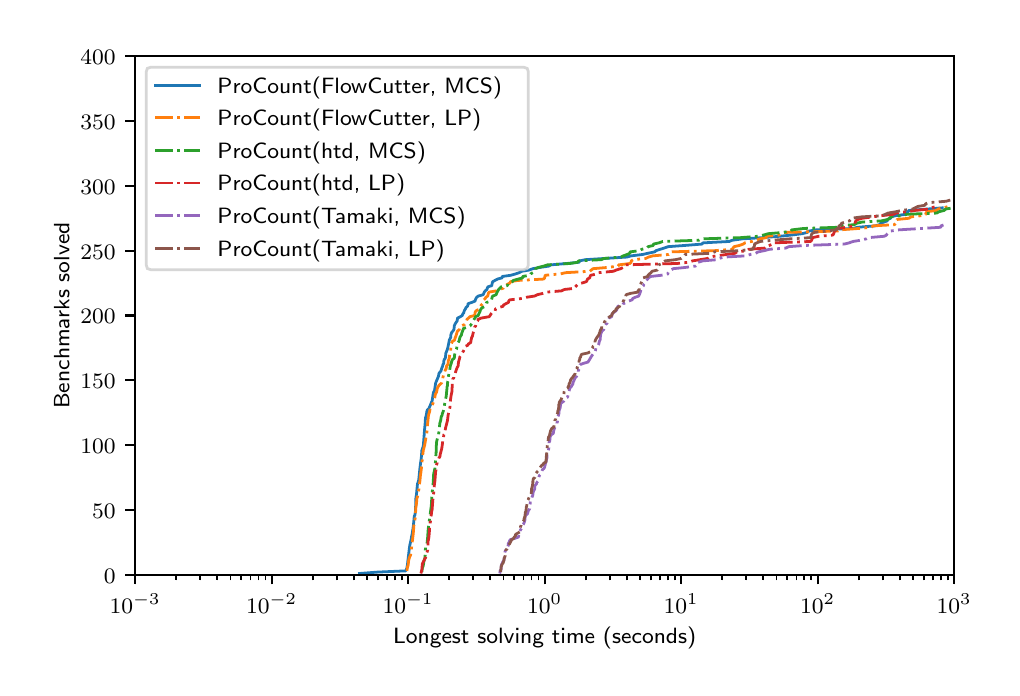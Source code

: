 \begingroup%
\makeatletter%
\begin{pgfpicture}%
\pgfpathrectangle{\pgfpointorigin}{\pgfqpoint{4.82in}{3.203in}}%
\pgfusepath{use as bounding box, clip}%
\begin{pgfscope}%
\pgfsetbuttcap%
\pgfsetmiterjoin%
\pgfsetlinewidth{0.0pt}%
\definecolor{currentstroke}{rgb}{1.0,1.0,1.0}%
\pgfsetstrokecolor{currentstroke}%
\pgfsetstrokeopacity{0.0}%
\pgfsetdash{}{0pt}%
\pgfpathmoveto{\pgfqpoint{0.0in}{0.0in}}%
\pgfpathlineto{\pgfqpoint{4.82in}{0.0in}}%
\pgfpathlineto{\pgfqpoint{4.82in}{3.203in}}%
\pgfpathlineto{\pgfqpoint{0.0in}{3.203in}}%
\pgfpathclose%
\pgfusepath{}%
\end{pgfscope}%
\begin{pgfscope}%
\pgfsetbuttcap%
\pgfsetmiterjoin%
\definecolor{currentfill}{rgb}{1.0,1.0,1.0}%
\pgfsetfillcolor{currentfill}%
\pgfsetlinewidth{0.0pt}%
\definecolor{currentstroke}{rgb}{0.0,0.0,0.0}%
\pgfsetstrokecolor{currentstroke}%
\pgfsetstrokeopacity{0.0}%
\pgfsetdash{}{0pt}%
\pgfpathmoveto{\pgfqpoint{0.537in}{0.468in}}%
\pgfpathlineto{\pgfqpoint{4.632in}{0.468in}}%
\pgfpathlineto{\pgfqpoint{4.632in}{3.061in}}%
\pgfpathlineto{\pgfqpoint{0.537in}{3.061in}}%
\pgfpathclose%
\pgfusepath{fill}%
\end{pgfscope}%
\begin{pgfscope}%
\pgfsetbuttcap%
\pgfsetroundjoin%
\definecolor{currentfill}{rgb}{0.0,0.0,0.0}%
\pgfsetfillcolor{currentfill}%
\pgfsetlinewidth{0.803pt}%
\definecolor{currentstroke}{rgb}{0.0,0.0,0.0}%
\pgfsetstrokecolor{currentstroke}%
\pgfsetdash{}{0pt}%
\pgfsys@defobject{currentmarker}{\pgfqpoint{0.0in}{-0.049in}}{\pgfqpoint{0.0in}{0.0in}}{%
\pgfpathmoveto{\pgfqpoint{0.0in}{0.0in}}%
\pgfpathlineto{\pgfqpoint{0.0in}{-0.049in}}%
\pgfusepath{stroke,fill}%
}%
\begin{pgfscope}%
\pgfsys@transformshift{0.537in}{0.468in}%
\pgfsys@useobject{currentmarker}{}%
\end{pgfscope}%
\end{pgfscope}%
\begin{pgfscope}%
\definecolor{textcolor}{rgb}{0.0,0.0,0.0}%
\pgfsetstrokecolor{textcolor}%
\pgfsetfillcolor{textcolor}%
\pgftext[x=0.537in,y=0.371in,,top]{\color{textcolor}\sffamily\fontsize{8.0}{9.6}\selectfont \(\displaystyle {10^{-3}}\)}%
\end{pgfscope}%
\begin{pgfscope}%
\pgfsetbuttcap%
\pgfsetroundjoin%
\definecolor{currentfill}{rgb}{0.0,0.0,0.0}%
\pgfsetfillcolor{currentfill}%
\pgfsetlinewidth{0.803pt}%
\definecolor{currentstroke}{rgb}{0.0,0.0,0.0}%
\pgfsetstrokecolor{currentstroke}%
\pgfsetdash{}{0pt}%
\pgfsys@defobject{currentmarker}{\pgfqpoint{0.0in}{-0.049in}}{\pgfqpoint{0.0in}{0.0in}}{%
\pgfpathmoveto{\pgfqpoint{0.0in}{0.0in}}%
\pgfpathlineto{\pgfqpoint{0.0in}{-0.049in}}%
\pgfusepath{stroke,fill}%
}%
\begin{pgfscope}%
\pgfsys@transformshift{1.22in}{0.468in}%
\pgfsys@useobject{currentmarker}{}%
\end{pgfscope}%
\end{pgfscope}%
\begin{pgfscope}%
\definecolor{textcolor}{rgb}{0.0,0.0,0.0}%
\pgfsetstrokecolor{textcolor}%
\pgfsetfillcolor{textcolor}%
\pgftext[x=1.22in,y=0.371in,,top]{\color{textcolor}\sffamily\fontsize{8.0}{9.6}\selectfont \(\displaystyle {10^{-2}}\)}%
\end{pgfscope}%
\begin{pgfscope}%
\pgfsetbuttcap%
\pgfsetroundjoin%
\definecolor{currentfill}{rgb}{0.0,0.0,0.0}%
\pgfsetfillcolor{currentfill}%
\pgfsetlinewidth{0.803pt}%
\definecolor{currentstroke}{rgb}{0.0,0.0,0.0}%
\pgfsetstrokecolor{currentstroke}%
\pgfsetdash{}{0pt}%
\pgfsys@defobject{currentmarker}{\pgfqpoint{0.0in}{-0.049in}}{\pgfqpoint{0.0in}{0.0in}}{%
\pgfpathmoveto{\pgfqpoint{0.0in}{0.0in}}%
\pgfpathlineto{\pgfqpoint{0.0in}{-0.049in}}%
\pgfusepath{stroke,fill}%
}%
\begin{pgfscope}%
\pgfsys@transformshift{1.902in}{0.468in}%
\pgfsys@useobject{currentmarker}{}%
\end{pgfscope}%
\end{pgfscope}%
\begin{pgfscope}%
\definecolor{textcolor}{rgb}{0.0,0.0,0.0}%
\pgfsetstrokecolor{textcolor}%
\pgfsetfillcolor{textcolor}%
\pgftext[x=1.902in,y=0.371in,,top]{\color{textcolor}\sffamily\fontsize{8.0}{9.6}\selectfont \(\displaystyle {10^{-1}}\)}%
\end{pgfscope}%
\begin{pgfscope}%
\pgfsetbuttcap%
\pgfsetroundjoin%
\definecolor{currentfill}{rgb}{0.0,0.0,0.0}%
\pgfsetfillcolor{currentfill}%
\pgfsetlinewidth{0.803pt}%
\definecolor{currentstroke}{rgb}{0.0,0.0,0.0}%
\pgfsetstrokecolor{currentstroke}%
\pgfsetdash{}{0pt}%
\pgfsys@defobject{currentmarker}{\pgfqpoint{0.0in}{-0.049in}}{\pgfqpoint{0.0in}{0.0in}}{%
\pgfpathmoveto{\pgfqpoint{0.0in}{0.0in}}%
\pgfpathlineto{\pgfqpoint{0.0in}{-0.049in}}%
\pgfusepath{stroke,fill}%
}%
\begin{pgfscope}%
\pgfsys@transformshift{2.585in}{0.468in}%
\pgfsys@useobject{currentmarker}{}%
\end{pgfscope}%
\end{pgfscope}%
\begin{pgfscope}%
\definecolor{textcolor}{rgb}{0.0,0.0,0.0}%
\pgfsetstrokecolor{textcolor}%
\pgfsetfillcolor{textcolor}%
\pgftext[x=2.585in,y=0.371in,,top]{\color{textcolor}\sffamily\fontsize{8.0}{9.6}\selectfont \(\displaystyle {10^{0}}\)}%
\end{pgfscope}%
\begin{pgfscope}%
\pgfsetbuttcap%
\pgfsetroundjoin%
\definecolor{currentfill}{rgb}{0.0,0.0,0.0}%
\pgfsetfillcolor{currentfill}%
\pgfsetlinewidth{0.803pt}%
\definecolor{currentstroke}{rgb}{0.0,0.0,0.0}%
\pgfsetstrokecolor{currentstroke}%
\pgfsetdash{}{0pt}%
\pgfsys@defobject{currentmarker}{\pgfqpoint{0.0in}{-0.049in}}{\pgfqpoint{0.0in}{0.0in}}{%
\pgfpathmoveto{\pgfqpoint{0.0in}{0.0in}}%
\pgfpathlineto{\pgfqpoint{0.0in}{-0.049in}}%
\pgfusepath{stroke,fill}%
}%
\begin{pgfscope}%
\pgfsys@transformshift{3.267in}{0.468in}%
\pgfsys@useobject{currentmarker}{}%
\end{pgfscope}%
\end{pgfscope}%
\begin{pgfscope}%
\definecolor{textcolor}{rgb}{0.0,0.0,0.0}%
\pgfsetstrokecolor{textcolor}%
\pgfsetfillcolor{textcolor}%
\pgftext[x=3.267in,y=0.371in,,top]{\color{textcolor}\sffamily\fontsize{8.0}{9.6}\selectfont \(\displaystyle {10^{1}}\)}%
\end{pgfscope}%
\begin{pgfscope}%
\pgfsetbuttcap%
\pgfsetroundjoin%
\definecolor{currentfill}{rgb}{0.0,0.0,0.0}%
\pgfsetfillcolor{currentfill}%
\pgfsetlinewidth{0.803pt}%
\definecolor{currentstroke}{rgb}{0.0,0.0,0.0}%
\pgfsetstrokecolor{currentstroke}%
\pgfsetdash{}{0pt}%
\pgfsys@defobject{currentmarker}{\pgfqpoint{0.0in}{-0.049in}}{\pgfqpoint{0.0in}{0.0in}}{%
\pgfpathmoveto{\pgfqpoint{0.0in}{0.0in}}%
\pgfpathlineto{\pgfqpoint{0.0in}{-0.049in}}%
\pgfusepath{stroke,fill}%
}%
\begin{pgfscope}%
\pgfsys@transformshift{3.95in}{0.468in}%
\pgfsys@useobject{currentmarker}{}%
\end{pgfscope}%
\end{pgfscope}%
\begin{pgfscope}%
\definecolor{textcolor}{rgb}{0.0,0.0,0.0}%
\pgfsetstrokecolor{textcolor}%
\pgfsetfillcolor{textcolor}%
\pgftext[x=3.95in,y=0.371in,,top]{\color{textcolor}\sffamily\fontsize{8.0}{9.6}\selectfont \(\displaystyle {10^{2}}\)}%
\end{pgfscope}%
\begin{pgfscope}%
\pgfsetbuttcap%
\pgfsetroundjoin%
\definecolor{currentfill}{rgb}{0.0,0.0,0.0}%
\pgfsetfillcolor{currentfill}%
\pgfsetlinewidth{0.803pt}%
\definecolor{currentstroke}{rgb}{0.0,0.0,0.0}%
\pgfsetstrokecolor{currentstroke}%
\pgfsetdash{}{0pt}%
\pgfsys@defobject{currentmarker}{\pgfqpoint{0.0in}{-0.049in}}{\pgfqpoint{0.0in}{0.0in}}{%
\pgfpathmoveto{\pgfqpoint{0.0in}{0.0in}}%
\pgfpathlineto{\pgfqpoint{0.0in}{-0.049in}}%
\pgfusepath{stroke,fill}%
}%
\begin{pgfscope}%
\pgfsys@transformshift{4.632in}{0.468in}%
\pgfsys@useobject{currentmarker}{}%
\end{pgfscope}%
\end{pgfscope}%
\begin{pgfscope}%
\definecolor{textcolor}{rgb}{0.0,0.0,0.0}%
\pgfsetstrokecolor{textcolor}%
\pgfsetfillcolor{textcolor}%
\pgftext[x=4.632in,y=0.371in,,top]{\color{textcolor}\sffamily\fontsize{8.0}{9.6}\selectfont \(\displaystyle {10^{3}}\)}%
\end{pgfscope}%
\begin{pgfscope}%
\pgfsetbuttcap%
\pgfsetroundjoin%
\definecolor{currentfill}{rgb}{0.0,0.0,0.0}%
\pgfsetfillcolor{currentfill}%
\pgfsetlinewidth{0.602pt}%
\definecolor{currentstroke}{rgb}{0.0,0.0,0.0}%
\pgfsetstrokecolor{currentstroke}%
\pgfsetdash{}{0pt}%
\pgfsys@defobject{currentmarker}{\pgfqpoint{0.0in}{-0.028in}}{\pgfqpoint{0.0in}{0.0in}}{%
\pgfpathmoveto{\pgfqpoint{0.0in}{0.0in}}%
\pgfpathlineto{\pgfqpoint{0.0in}{-0.028in}}%
\pgfusepath{stroke,fill}%
}%
\begin{pgfscope}%
\pgfsys@transformshift{0.743in}{0.468in}%
\pgfsys@useobject{currentmarker}{}%
\end{pgfscope}%
\end{pgfscope}%
\begin{pgfscope}%
\pgfsetbuttcap%
\pgfsetroundjoin%
\definecolor{currentfill}{rgb}{0.0,0.0,0.0}%
\pgfsetfillcolor{currentfill}%
\pgfsetlinewidth{0.602pt}%
\definecolor{currentstroke}{rgb}{0.0,0.0,0.0}%
\pgfsetstrokecolor{currentstroke}%
\pgfsetdash{}{0pt}%
\pgfsys@defobject{currentmarker}{\pgfqpoint{0.0in}{-0.028in}}{\pgfqpoint{0.0in}{0.0in}}{%
\pgfpathmoveto{\pgfqpoint{0.0in}{0.0in}}%
\pgfpathlineto{\pgfqpoint{0.0in}{-0.028in}}%
\pgfusepath{stroke,fill}%
}%
\begin{pgfscope}%
\pgfsys@transformshift{0.863in}{0.468in}%
\pgfsys@useobject{currentmarker}{}%
\end{pgfscope}%
\end{pgfscope}%
\begin{pgfscope}%
\pgfsetbuttcap%
\pgfsetroundjoin%
\definecolor{currentfill}{rgb}{0.0,0.0,0.0}%
\pgfsetfillcolor{currentfill}%
\pgfsetlinewidth{0.602pt}%
\definecolor{currentstroke}{rgb}{0.0,0.0,0.0}%
\pgfsetstrokecolor{currentstroke}%
\pgfsetdash{}{0pt}%
\pgfsys@defobject{currentmarker}{\pgfqpoint{0.0in}{-0.028in}}{\pgfqpoint{0.0in}{0.0in}}{%
\pgfpathmoveto{\pgfqpoint{0.0in}{0.0in}}%
\pgfpathlineto{\pgfqpoint{0.0in}{-0.028in}}%
\pgfusepath{stroke,fill}%
}%
\begin{pgfscope}%
\pgfsys@transformshift{0.948in}{0.468in}%
\pgfsys@useobject{currentmarker}{}%
\end{pgfscope}%
\end{pgfscope}%
\begin{pgfscope}%
\pgfsetbuttcap%
\pgfsetroundjoin%
\definecolor{currentfill}{rgb}{0.0,0.0,0.0}%
\pgfsetfillcolor{currentfill}%
\pgfsetlinewidth{0.602pt}%
\definecolor{currentstroke}{rgb}{0.0,0.0,0.0}%
\pgfsetstrokecolor{currentstroke}%
\pgfsetdash{}{0pt}%
\pgfsys@defobject{currentmarker}{\pgfqpoint{0.0in}{-0.028in}}{\pgfqpoint{0.0in}{0.0in}}{%
\pgfpathmoveto{\pgfqpoint{0.0in}{0.0in}}%
\pgfpathlineto{\pgfqpoint{0.0in}{-0.028in}}%
\pgfusepath{stroke,fill}%
}%
\begin{pgfscope}%
\pgfsys@transformshift{1.014in}{0.468in}%
\pgfsys@useobject{currentmarker}{}%
\end{pgfscope}%
\end{pgfscope}%
\begin{pgfscope}%
\pgfsetbuttcap%
\pgfsetroundjoin%
\definecolor{currentfill}{rgb}{0.0,0.0,0.0}%
\pgfsetfillcolor{currentfill}%
\pgfsetlinewidth{0.602pt}%
\definecolor{currentstroke}{rgb}{0.0,0.0,0.0}%
\pgfsetstrokecolor{currentstroke}%
\pgfsetdash{}{0pt}%
\pgfsys@defobject{currentmarker}{\pgfqpoint{0.0in}{-0.028in}}{\pgfqpoint{0.0in}{0.0in}}{%
\pgfpathmoveto{\pgfqpoint{0.0in}{0.0in}}%
\pgfpathlineto{\pgfqpoint{0.0in}{-0.028in}}%
\pgfusepath{stroke,fill}%
}%
\begin{pgfscope}%
\pgfsys@transformshift{1.068in}{0.468in}%
\pgfsys@useobject{currentmarker}{}%
\end{pgfscope}%
\end{pgfscope}%
\begin{pgfscope}%
\pgfsetbuttcap%
\pgfsetroundjoin%
\definecolor{currentfill}{rgb}{0.0,0.0,0.0}%
\pgfsetfillcolor{currentfill}%
\pgfsetlinewidth{0.602pt}%
\definecolor{currentstroke}{rgb}{0.0,0.0,0.0}%
\pgfsetstrokecolor{currentstroke}%
\pgfsetdash{}{0pt}%
\pgfsys@defobject{currentmarker}{\pgfqpoint{0.0in}{-0.028in}}{\pgfqpoint{0.0in}{0.0in}}{%
\pgfpathmoveto{\pgfqpoint{0.0in}{0.0in}}%
\pgfpathlineto{\pgfqpoint{0.0in}{-0.028in}}%
\pgfusepath{stroke,fill}%
}%
\begin{pgfscope}%
\pgfsys@transformshift{1.114in}{0.468in}%
\pgfsys@useobject{currentmarker}{}%
\end{pgfscope}%
\end{pgfscope}%
\begin{pgfscope}%
\pgfsetbuttcap%
\pgfsetroundjoin%
\definecolor{currentfill}{rgb}{0.0,0.0,0.0}%
\pgfsetfillcolor{currentfill}%
\pgfsetlinewidth{0.602pt}%
\definecolor{currentstroke}{rgb}{0.0,0.0,0.0}%
\pgfsetstrokecolor{currentstroke}%
\pgfsetdash{}{0pt}%
\pgfsys@defobject{currentmarker}{\pgfqpoint{0.0in}{-0.028in}}{\pgfqpoint{0.0in}{0.0in}}{%
\pgfpathmoveto{\pgfqpoint{0.0in}{0.0in}}%
\pgfpathlineto{\pgfqpoint{0.0in}{-0.028in}}%
\pgfusepath{stroke,fill}%
}%
\begin{pgfscope}%
\pgfsys@transformshift{1.154in}{0.468in}%
\pgfsys@useobject{currentmarker}{}%
\end{pgfscope}%
\end{pgfscope}%
\begin{pgfscope}%
\pgfsetbuttcap%
\pgfsetroundjoin%
\definecolor{currentfill}{rgb}{0.0,0.0,0.0}%
\pgfsetfillcolor{currentfill}%
\pgfsetlinewidth{0.602pt}%
\definecolor{currentstroke}{rgb}{0.0,0.0,0.0}%
\pgfsetstrokecolor{currentstroke}%
\pgfsetdash{}{0pt}%
\pgfsys@defobject{currentmarker}{\pgfqpoint{0.0in}{-0.028in}}{\pgfqpoint{0.0in}{0.0in}}{%
\pgfpathmoveto{\pgfqpoint{0.0in}{0.0in}}%
\pgfpathlineto{\pgfqpoint{0.0in}{-0.028in}}%
\pgfusepath{stroke,fill}%
}%
\begin{pgfscope}%
\pgfsys@transformshift{1.189in}{0.468in}%
\pgfsys@useobject{currentmarker}{}%
\end{pgfscope}%
\end{pgfscope}%
\begin{pgfscope}%
\pgfsetbuttcap%
\pgfsetroundjoin%
\definecolor{currentfill}{rgb}{0.0,0.0,0.0}%
\pgfsetfillcolor{currentfill}%
\pgfsetlinewidth{0.602pt}%
\definecolor{currentstroke}{rgb}{0.0,0.0,0.0}%
\pgfsetstrokecolor{currentstroke}%
\pgfsetdash{}{0pt}%
\pgfsys@defobject{currentmarker}{\pgfqpoint{0.0in}{-0.028in}}{\pgfqpoint{0.0in}{0.0in}}{%
\pgfpathmoveto{\pgfqpoint{0.0in}{0.0in}}%
\pgfpathlineto{\pgfqpoint{0.0in}{-0.028in}}%
\pgfusepath{stroke,fill}%
}%
\begin{pgfscope}%
\pgfsys@transformshift{1.425in}{0.468in}%
\pgfsys@useobject{currentmarker}{}%
\end{pgfscope}%
\end{pgfscope}%
\begin{pgfscope}%
\pgfsetbuttcap%
\pgfsetroundjoin%
\definecolor{currentfill}{rgb}{0.0,0.0,0.0}%
\pgfsetfillcolor{currentfill}%
\pgfsetlinewidth{0.602pt}%
\definecolor{currentstroke}{rgb}{0.0,0.0,0.0}%
\pgfsetstrokecolor{currentstroke}%
\pgfsetdash{}{0pt}%
\pgfsys@defobject{currentmarker}{\pgfqpoint{0.0in}{-0.028in}}{\pgfqpoint{0.0in}{0.0in}}{%
\pgfpathmoveto{\pgfqpoint{0.0in}{0.0in}}%
\pgfpathlineto{\pgfqpoint{0.0in}{-0.028in}}%
\pgfusepath{stroke,fill}%
}%
\begin{pgfscope}%
\pgfsys@transformshift{1.545in}{0.468in}%
\pgfsys@useobject{currentmarker}{}%
\end{pgfscope}%
\end{pgfscope}%
\begin{pgfscope}%
\pgfsetbuttcap%
\pgfsetroundjoin%
\definecolor{currentfill}{rgb}{0.0,0.0,0.0}%
\pgfsetfillcolor{currentfill}%
\pgfsetlinewidth{0.602pt}%
\definecolor{currentstroke}{rgb}{0.0,0.0,0.0}%
\pgfsetstrokecolor{currentstroke}%
\pgfsetdash{}{0pt}%
\pgfsys@defobject{currentmarker}{\pgfqpoint{0.0in}{-0.028in}}{\pgfqpoint{0.0in}{0.0in}}{%
\pgfpathmoveto{\pgfqpoint{0.0in}{0.0in}}%
\pgfpathlineto{\pgfqpoint{0.0in}{-0.028in}}%
\pgfusepath{stroke,fill}%
}%
\begin{pgfscope}%
\pgfsys@transformshift{1.631in}{0.468in}%
\pgfsys@useobject{currentmarker}{}%
\end{pgfscope}%
\end{pgfscope}%
\begin{pgfscope}%
\pgfsetbuttcap%
\pgfsetroundjoin%
\definecolor{currentfill}{rgb}{0.0,0.0,0.0}%
\pgfsetfillcolor{currentfill}%
\pgfsetlinewidth{0.602pt}%
\definecolor{currentstroke}{rgb}{0.0,0.0,0.0}%
\pgfsetstrokecolor{currentstroke}%
\pgfsetdash{}{0pt}%
\pgfsys@defobject{currentmarker}{\pgfqpoint{0.0in}{-0.028in}}{\pgfqpoint{0.0in}{0.0in}}{%
\pgfpathmoveto{\pgfqpoint{0.0in}{0.0in}}%
\pgfpathlineto{\pgfqpoint{0.0in}{-0.028in}}%
\pgfusepath{stroke,fill}%
}%
\begin{pgfscope}%
\pgfsys@transformshift{1.697in}{0.468in}%
\pgfsys@useobject{currentmarker}{}%
\end{pgfscope}%
\end{pgfscope}%
\begin{pgfscope}%
\pgfsetbuttcap%
\pgfsetroundjoin%
\definecolor{currentfill}{rgb}{0.0,0.0,0.0}%
\pgfsetfillcolor{currentfill}%
\pgfsetlinewidth{0.602pt}%
\definecolor{currentstroke}{rgb}{0.0,0.0,0.0}%
\pgfsetstrokecolor{currentstroke}%
\pgfsetdash{}{0pt}%
\pgfsys@defobject{currentmarker}{\pgfqpoint{0.0in}{-0.028in}}{\pgfqpoint{0.0in}{0.0in}}{%
\pgfpathmoveto{\pgfqpoint{0.0in}{0.0in}}%
\pgfpathlineto{\pgfqpoint{0.0in}{-0.028in}}%
\pgfusepath{stroke,fill}%
}%
\begin{pgfscope}%
\pgfsys@transformshift{1.751in}{0.468in}%
\pgfsys@useobject{currentmarker}{}%
\end{pgfscope}%
\end{pgfscope}%
\begin{pgfscope}%
\pgfsetbuttcap%
\pgfsetroundjoin%
\definecolor{currentfill}{rgb}{0.0,0.0,0.0}%
\pgfsetfillcolor{currentfill}%
\pgfsetlinewidth{0.602pt}%
\definecolor{currentstroke}{rgb}{0.0,0.0,0.0}%
\pgfsetstrokecolor{currentstroke}%
\pgfsetdash{}{0pt}%
\pgfsys@defobject{currentmarker}{\pgfqpoint{0.0in}{-0.028in}}{\pgfqpoint{0.0in}{0.0in}}{%
\pgfpathmoveto{\pgfqpoint{0.0in}{0.0in}}%
\pgfpathlineto{\pgfqpoint{0.0in}{-0.028in}}%
\pgfusepath{stroke,fill}%
}%
\begin{pgfscope}%
\pgfsys@transformshift{1.797in}{0.468in}%
\pgfsys@useobject{currentmarker}{}%
\end{pgfscope}%
\end{pgfscope}%
\begin{pgfscope}%
\pgfsetbuttcap%
\pgfsetroundjoin%
\definecolor{currentfill}{rgb}{0.0,0.0,0.0}%
\pgfsetfillcolor{currentfill}%
\pgfsetlinewidth{0.602pt}%
\definecolor{currentstroke}{rgb}{0.0,0.0,0.0}%
\pgfsetstrokecolor{currentstroke}%
\pgfsetdash{}{0pt}%
\pgfsys@defobject{currentmarker}{\pgfqpoint{0.0in}{-0.028in}}{\pgfqpoint{0.0in}{0.0in}}{%
\pgfpathmoveto{\pgfqpoint{0.0in}{0.0in}}%
\pgfpathlineto{\pgfqpoint{0.0in}{-0.028in}}%
\pgfusepath{stroke,fill}%
}%
\begin{pgfscope}%
\pgfsys@transformshift{1.836in}{0.468in}%
\pgfsys@useobject{currentmarker}{}%
\end{pgfscope}%
\end{pgfscope}%
\begin{pgfscope}%
\pgfsetbuttcap%
\pgfsetroundjoin%
\definecolor{currentfill}{rgb}{0.0,0.0,0.0}%
\pgfsetfillcolor{currentfill}%
\pgfsetlinewidth{0.602pt}%
\definecolor{currentstroke}{rgb}{0.0,0.0,0.0}%
\pgfsetstrokecolor{currentstroke}%
\pgfsetdash{}{0pt}%
\pgfsys@defobject{currentmarker}{\pgfqpoint{0.0in}{-0.028in}}{\pgfqpoint{0.0in}{0.0in}}{%
\pgfpathmoveto{\pgfqpoint{0.0in}{0.0in}}%
\pgfpathlineto{\pgfqpoint{0.0in}{-0.028in}}%
\pgfusepath{stroke,fill}%
}%
\begin{pgfscope}%
\pgfsys@transformshift{1.871in}{0.468in}%
\pgfsys@useobject{currentmarker}{}%
\end{pgfscope}%
\end{pgfscope}%
\begin{pgfscope}%
\pgfsetbuttcap%
\pgfsetroundjoin%
\definecolor{currentfill}{rgb}{0.0,0.0,0.0}%
\pgfsetfillcolor{currentfill}%
\pgfsetlinewidth{0.602pt}%
\definecolor{currentstroke}{rgb}{0.0,0.0,0.0}%
\pgfsetstrokecolor{currentstroke}%
\pgfsetdash{}{0pt}%
\pgfsys@defobject{currentmarker}{\pgfqpoint{0.0in}{-0.028in}}{\pgfqpoint{0.0in}{0.0in}}{%
\pgfpathmoveto{\pgfqpoint{0.0in}{0.0in}}%
\pgfpathlineto{\pgfqpoint{0.0in}{-0.028in}}%
\pgfusepath{stroke,fill}%
}%
\begin{pgfscope}%
\pgfsys@transformshift{2.108in}{0.468in}%
\pgfsys@useobject{currentmarker}{}%
\end{pgfscope}%
\end{pgfscope}%
\begin{pgfscope}%
\pgfsetbuttcap%
\pgfsetroundjoin%
\definecolor{currentfill}{rgb}{0.0,0.0,0.0}%
\pgfsetfillcolor{currentfill}%
\pgfsetlinewidth{0.602pt}%
\definecolor{currentstroke}{rgb}{0.0,0.0,0.0}%
\pgfsetstrokecolor{currentstroke}%
\pgfsetdash{}{0pt}%
\pgfsys@defobject{currentmarker}{\pgfqpoint{0.0in}{-0.028in}}{\pgfqpoint{0.0in}{0.0in}}{%
\pgfpathmoveto{\pgfqpoint{0.0in}{0.0in}}%
\pgfpathlineto{\pgfqpoint{0.0in}{-0.028in}}%
\pgfusepath{stroke,fill}%
}%
\begin{pgfscope}%
\pgfsys@transformshift{2.228in}{0.468in}%
\pgfsys@useobject{currentmarker}{}%
\end{pgfscope}%
\end{pgfscope}%
\begin{pgfscope}%
\pgfsetbuttcap%
\pgfsetroundjoin%
\definecolor{currentfill}{rgb}{0.0,0.0,0.0}%
\pgfsetfillcolor{currentfill}%
\pgfsetlinewidth{0.602pt}%
\definecolor{currentstroke}{rgb}{0.0,0.0,0.0}%
\pgfsetstrokecolor{currentstroke}%
\pgfsetdash{}{0pt}%
\pgfsys@defobject{currentmarker}{\pgfqpoint{0.0in}{-0.028in}}{\pgfqpoint{0.0in}{0.0in}}{%
\pgfpathmoveto{\pgfqpoint{0.0in}{0.0in}}%
\pgfpathlineto{\pgfqpoint{0.0in}{-0.028in}}%
\pgfusepath{stroke,fill}%
}%
\begin{pgfscope}%
\pgfsys@transformshift{2.313in}{0.468in}%
\pgfsys@useobject{currentmarker}{}%
\end{pgfscope}%
\end{pgfscope}%
\begin{pgfscope}%
\pgfsetbuttcap%
\pgfsetroundjoin%
\definecolor{currentfill}{rgb}{0.0,0.0,0.0}%
\pgfsetfillcolor{currentfill}%
\pgfsetlinewidth{0.602pt}%
\definecolor{currentstroke}{rgb}{0.0,0.0,0.0}%
\pgfsetstrokecolor{currentstroke}%
\pgfsetdash{}{0pt}%
\pgfsys@defobject{currentmarker}{\pgfqpoint{0.0in}{-0.028in}}{\pgfqpoint{0.0in}{0.0in}}{%
\pgfpathmoveto{\pgfqpoint{0.0in}{0.0in}}%
\pgfpathlineto{\pgfqpoint{0.0in}{-0.028in}}%
\pgfusepath{stroke,fill}%
}%
\begin{pgfscope}%
\pgfsys@transformshift{2.379in}{0.468in}%
\pgfsys@useobject{currentmarker}{}%
\end{pgfscope}%
\end{pgfscope}%
\begin{pgfscope}%
\pgfsetbuttcap%
\pgfsetroundjoin%
\definecolor{currentfill}{rgb}{0.0,0.0,0.0}%
\pgfsetfillcolor{currentfill}%
\pgfsetlinewidth{0.602pt}%
\definecolor{currentstroke}{rgb}{0.0,0.0,0.0}%
\pgfsetstrokecolor{currentstroke}%
\pgfsetdash{}{0pt}%
\pgfsys@defobject{currentmarker}{\pgfqpoint{0.0in}{-0.028in}}{\pgfqpoint{0.0in}{0.0in}}{%
\pgfpathmoveto{\pgfqpoint{0.0in}{0.0in}}%
\pgfpathlineto{\pgfqpoint{0.0in}{-0.028in}}%
\pgfusepath{stroke,fill}%
}%
\begin{pgfscope}%
\pgfsys@transformshift{2.433in}{0.468in}%
\pgfsys@useobject{currentmarker}{}%
\end{pgfscope}%
\end{pgfscope}%
\begin{pgfscope}%
\pgfsetbuttcap%
\pgfsetroundjoin%
\definecolor{currentfill}{rgb}{0.0,0.0,0.0}%
\pgfsetfillcolor{currentfill}%
\pgfsetlinewidth{0.602pt}%
\definecolor{currentstroke}{rgb}{0.0,0.0,0.0}%
\pgfsetstrokecolor{currentstroke}%
\pgfsetdash{}{0pt}%
\pgfsys@defobject{currentmarker}{\pgfqpoint{0.0in}{-0.028in}}{\pgfqpoint{0.0in}{0.0in}}{%
\pgfpathmoveto{\pgfqpoint{0.0in}{0.0in}}%
\pgfpathlineto{\pgfqpoint{0.0in}{-0.028in}}%
\pgfusepath{stroke,fill}%
}%
\begin{pgfscope}%
\pgfsys@transformshift{2.479in}{0.468in}%
\pgfsys@useobject{currentmarker}{}%
\end{pgfscope}%
\end{pgfscope}%
\begin{pgfscope}%
\pgfsetbuttcap%
\pgfsetroundjoin%
\definecolor{currentfill}{rgb}{0.0,0.0,0.0}%
\pgfsetfillcolor{currentfill}%
\pgfsetlinewidth{0.602pt}%
\definecolor{currentstroke}{rgb}{0.0,0.0,0.0}%
\pgfsetstrokecolor{currentstroke}%
\pgfsetdash{}{0pt}%
\pgfsys@defobject{currentmarker}{\pgfqpoint{0.0in}{-0.028in}}{\pgfqpoint{0.0in}{0.0in}}{%
\pgfpathmoveto{\pgfqpoint{0.0in}{0.0in}}%
\pgfpathlineto{\pgfqpoint{0.0in}{-0.028in}}%
\pgfusepath{stroke,fill}%
}%
\begin{pgfscope}%
\pgfsys@transformshift{2.519in}{0.468in}%
\pgfsys@useobject{currentmarker}{}%
\end{pgfscope}%
\end{pgfscope}%
\begin{pgfscope}%
\pgfsetbuttcap%
\pgfsetroundjoin%
\definecolor{currentfill}{rgb}{0.0,0.0,0.0}%
\pgfsetfillcolor{currentfill}%
\pgfsetlinewidth{0.602pt}%
\definecolor{currentstroke}{rgb}{0.0,0.0,0.0}%
\pgfsetstrokecolor{currentstroke}%
\pgfsetdash{}{0pt}%
\pgfsys@defobject{currentmarker}{\pgfqpoint{0.0in}{-0.028in}}{\pgfqpoint{0.0in}{0.0in}}{%
\pgfpathmoveto{\pgfqpoint{0.0in}{0.0in}}%
\pgfpathlineto{\pgfqpoint{0.0in}{-0.028in}}%
\pgfusepath{stroke,fill}%
}%
\begin{pgfscope}%
\pgfsys@transformshift{2.554in}{0.468in}%
\pgfsys@useobject{currentmarker}{}%
\end{pgfscope}%
\end{pgfscope}%
\begin{pgfscope}%
\pgfsetbuttcap%
\pgfsetroundjoin%
\definecolor{currentfill}{rgb}{0.0,0.0,0.0}%
\pgfsetfillcolor{currentfill}%
\pgfsetlinewidth{0.602pt}%
\definecolor{currentstroke}{rgb}{0.0,0.0,0.0}%
\pgfsetstrokecolor{currentstroke}%
\pgfsetdash{}{0pt}%
\pgfsys@defobject{currentmarker}{\pgfqpoint{0.0in}{-0.028in}}{\pgfqpoint{0.0in}{0.0in}}{%
\pgfpathmoveto{\pgfqpoint{0.0in}{0.0in}}%
\pgfpathlineto{\pgfqpoint{0.0in}{-0.028in}}%
\pgfusepath{stroke,fill}%
}%
\begin{pgfscope}%
\pgfsys@transformshift{2.79in}{0.468in}%
\pgfsys@useobject{currentmarker}{}%
\end{pgfscope}%
\end{pgfscope}%
\begin{pgfscope}%
\pgfsetbuttcap%
\pgfsetroundjoin%
\definecolor{currentfill}{rgb}{0.0,0.0,0.0}%
\pgfsetfillcolor{currentfill}%
\pgfsetlinewidth{0.602pt}%
\definecolor{currentstroke}{rgb}{0.0,0.0,0.0}%
\pgfsetstrokecolor{currentstroke}%
\pgfsetdash{}{0pt}%
\pgfsys@defobject{currentmarker}{\pgfqpoint{0.0in}{-0.028in}}{\pgfqpoint{0.0in}{0.0in}}{%
\pgfpathmoveto{\pgfqpoint{0.0in}{0.0in}}%
\pgfpathlineto{\pgfqpoint{0.0in}{-0.028in}}%
\pgfusepath{stroke,fill}%
}%
\begin{pgfscope}%
\pgfsys@transformshift{2.91in}{0.468in}%
\pgfsys@useobject{currentmarker}{}%
\end{pgfscope}%
\end{pgfscope}%
\begin{pgfscope}%
\pgfsetbuttcap%
\pgfsetroundjoin%
\definecolor{currentfill}{rgb}{0.0,0.0,0.0}%
\pgfsetfillcolor{currentfill}%
\pgfsetlinewidth{0.602pt}%
\definecolor{currentstroke}{rgb}{0.0,0.0,0.0}%
\pgfsetstrokecolor{currentstroke}%
\pgfsetdash{}{0pt}%
\pgfsys@defobject{currentmarker}{\pgfqpoint{0.0in}{-0.028in}}{\pgfqpoint{0.0in}{0.0in}}{%
\pgfpathmoveto{\pgfqpoint{0.0in}{0.0in}}%
\pgfpathlineto{\pgfqpoint{0.0in}{-0.028in}}%
\pgfusepath{stroke,fill}%
}%
\begin{pgfscope}%
\pgfsys@transformshift{2.996in}{0.468in}%
\pgfsys@useobject{currentmarker}{}%
\end{pgfscope}%
\end{pgfscope}%
\begin{pgfscope}%
\pgfsetbuttcap%
\pgfsetroundjoin%
\definecolor{currentfill}{rgb}{0.0,0.0,0.0}%
\pgfsetfillcolor{currentfill}%
\pgfsetlinewidth{0.602pt}%
\definecolor{currentstroke}{rgb}{0.0,0.0,0.0}%
\pgfsetstrokecolor{currentstroke}%
\pgfsetdash{}{0pt}%
\pgfsys@defobject{currentmarker}{\pgfqpoint{0.0in}{-0.028in}}{\pgfqpoint{0.0in}{0.0in}}{%
\pgfpathmoveto{\pgfqpoint{0.0in}{0.0in}}%
\pgfpathlineto{\pgfqpoint{0.0in}{-0.028in}}%
\pgfusepath{stroke,fill}%
}%
\begin{pgfscope}%
\pgfsys@transformshift{3.062in}{0.468in}%
\pgfsys@useobject{currentmarker}{}%
\end{pgfscope}%
\end{pgfscope}%
\begin{pgfscope}%
\pgfsetbuttcap%
\pgfsetroundjoin%
\definecolor{currentfill}{rgb}{0.0,0.0,0.0}%
\pgfsetfillcolor{currentfill}%
\pgfsetlinewidth{0.602pt}%
\definecolor{currentstroke}{rgb}{0.0,0.0,0.0}%
\pgfsetstrokecolor{currentstroke}%
\pgfsetdash{}{0pt}%
\pgfsys@defobject{currentmarker}{\pgfqpoint{0.0in}{-0.028in}}{\pgfqpoint{0.0in}{0.0in}}{%
\pgfpathmoveto{\pgfqpoint{0.0in}{0.0in}}%
\pgfpathlineto{\pgfqpoint{0.0in}{-0.028in}}%
\pgfusepath{stroke,fill}%
}%
\begin{pgfscope}%
\pgfsys@transformshift{3.116in}{0.468in}%
\pgfsys@useobject{currentmarker}{}%
\end{pgfscope}%
\end{pgfscope}%
\begin{pgfscope}%
\pgfsetbuttcap%
\pgfsetroundjoin%
\definecolor{currentfill}{rgb}{0.0,0.0,0.0}%
\pgfsetfillcolor{currentfill}%
\pgfsetlinewidth{0.602pt}%
\definecolor{currentstroke}{rgb}{0.0,0.0,0.0}%
\pgfsetstrokecolor{currentstroke}%
\pgfsetdash{}{0pt}%
\pgfsys@defobject{currentmarker}{\pgfqpoint{0.0in}{-0.028in}}{\pgfqpoint{0.0in}{0.0in}}{%
\pgfpathmoveto{\pgfqpoint{0.0in}{0.0in}}%
\pgfpathlineto{\pgfqpoint{0.0in}{-0.028in}}%
\pgfusepath{stroke,fill}%
}%
\begin{pgfscope}%
\pgfsys@transformshift{3.161in}{0.468in}%
\pgfsys@useobject{currentmarker}{}%
\end{pgfscope}%
\end{pgfscope}%
\begin{pgfscope}%
\pgfsetbuttcap%
\pgfsetroundjoin%
\definecolor{currentfill}{rgb}{0.0,0.0,0.0}%
\pgfsetfillcolor{currentfill}%
\pgfsetlinewidth{0.602pt}%
\definecolor{currentstroke}{rgb}{0.0,0.0,0.0}%
\pgfsetstrokecolor{currentstroke}%
\pgfsetdash{}{0pt}%
\pgfsys@defobject{currentmarker}{\pgfqpoint{0.0in}{-0.028in}}{\pgfqpoint{0.0in}{0.0in}}{%
\pgfpathmoveto{\pgfqpoint{0.0in}{0.0in}}%
\pgfpathlineto{\pgfqpoint{0.0in}{-0.028in}}%
\pgfusepath{stroke,fill}%
}%
\begin{pgfscope}%
\pgfsys@transformshift{3.201in}{0.468in}%
\pgfsys@useobject{currentmarker}{}%
\end{pgfscope}%
\end{pgfscope}%
\begin{pgfscope}%
\pgfsetbuttcap%
\pgfsetroundjoin%
\definecolor{currentfill}{rgb}{0.0,0.0,0.0}%
\pgfsetfillcolor{currentfill}%
\pgfsetlinewidth{0.602pt}%
\definecolor{currentstroke}{rgb}{0.0,0.0,0.0}%
\pgfsetstrokecolor{currentstroke}%
\pgfsetdash{}{0pt}%
\pgfsys@defobject{currentmarker}{\pgfqpoint{0.0in}{-0.028in}}{\pgfqpoint{0.0in}{0.0in}}{%
\pgfpathmoveto{\pgfqpoint{0.0in}{0.0in}}%
\pgfpathlineto{\pgfqpoint{0.0in}{-0.028in}}%
\pgfusepath{stroke,fill}%
}%
\begin{pgfscope}%
\pgfsys@transformshift{3.236in}{0.468in}%
\pgfsys@useobject{currentmarker}{}%
\end{pgfscope}%
\end{pgfscope}%
\begin{pgfscope}%
\pgfsetbuttcap%
\pgfsetroundjoin%
\definecolor{currentfill}{rgb}{0.0,0.0,0.0}%
\pgfsetfillcolor{currentfill}%
\pgfsetlinewidth{0.602pt}%
\definecolor{currentstroke}{rgb}{0.0,0.0,0.0}%
\pgfsetstrokecolor{currentstroke}%
\pgfsetdash{}{0pt}%
\pgfsys@defobject{currentmarker}{\pgfqpoint{0.0in}{-0.028in}}{\pgfqpoint{0.0in}{0.0in}}{%
\pgfpathmoveto{\pgfqpoint{0.0in}{0.0in}}%
\pgfpathlineto{\pgfqpoint{0.0in}{-0.028in}}%
\pgfusepath{stroke,fill}%
}%
\begin{pgfscope}%
\pgfsys@transformshift{3.473in}{0.468in}%
\pgfsys@useobject{currentmarker}{}%
\end{pgfscope}%
\end{pgfscope}%
\begin{pgfscope}%
\pgfsetbuttcap%
\pgfsetroundjoin%
\definecolor{currentfill}{rgb}{0.0,0.0,0.0}%
\pgfsetfillcolor{currentfill}%
\pgfsetlinewidth{0.602pt}%
\definecolor{currentstroke}{rgb}{0.0,0.0,0.0}%
\pgfsetstrokecolor{currentstroke}%
\pgfsetdash{}{0pt}%
\pgfsys@defobject{currentmarker}{\pgfqpoint{0.0in}{-0.028in}}{\pgfqpoint{0.0in}{0.0in}}{%
\pgfpathmoveto{\pgfqpoint{0.0in}{0.0in}}%
\pgfpathlineto{\pgfqpoint{0.0in}{-0.028in}}%
\pgfusepath{stroke,fill}%
}%
\begin{pgfscope}%
\pgfsys@transformshift{3.593in}{0.468in}%
\pgfsys@useobject{currentmarker}{}%
\end{pgfscope}%
\end{pgfscope}%
\begin{pgfscope}%
\pgfsetbuttcap%
\pgfsetroundjoin%
\definecolor{currentfill}{rgb}{0.0,0.0,0.0}%
\pgfsetfillcolor{currentfill}%
\pgfsetlinewidth{0.602pt}%
\definecolor{currentstroke}{rgb}{0.0,0.0,0.0}%
\pgfsetstrokecolor{currentstroke}%
\pgfsetdash{}{0pt}%
\pgfsys@defobject{currentmarker}{\pgfqpoint{0.0in}{-0.028in}}{\pgfqpoint{0.0in}{0.0in}}{%
\pgfpathmoveto{\pgfqpoint{0.0in}{0.0in}}%
\pgfpathlineto{\pgfqpoint{0.0in}{-0.028in}}%
\pgfusepath{stroke,fill}%
}%
\begin{pgfscope}%
\pgfsys@transformshift{3.678in}{0.468in}%
\pgfsys@useobject{currentmarker}{}%
\end{pgfscope}%
\end{pgfscope}%
\begin{pgfscope}%
\pgfsetbuttcap%
\pgfsetroundjoin%
\definecolor{currentfill}{rgb}{0.0,0.0,0.0}%
\pgfsetfillcolor{currentfill}%
\pgfsetlinewidth{0.602pt}%
\definecolor{currentstroke}{rgb}{0.0,0.0,0.0}%
\pgfsetstrokecolor{currentstroke}%
\pgfsetdash{}{0pt}%
\pgfsys@defobject{currentmarker}{\pgfqpoint{0.0in}{-0.028in}}{\pgfqpoint{0.0in}{0.0in}}{%
\pgfpathmoveto{\pgfqpoint{0.0in}{0.0in}}%
\pgfpathlineto{\pgfqpoint{0.0in}{-0.028in}}%
\pgfusepath{stroke,fill}%
}%
\begin{pgfscope}%
\pgfsys@transformshift{3.744in}{0.468in}%
\pgfsys@useobject{currentmarker}{}%
\end{pgfscope}%
\end{pgfscope}%
\begin{pgfscope}%
\pgfsetbuttcap%
\pgfsetroundjoin%
\definecolor{currentfill}{rgb}{0.0,0.0,0.0}%
\pgfsetfillcolor{currentfill}%
\pgfsetlinewidth{0.602pt}%
\definecolor{currentstroke}{rgb}{0.0,0.0,0.0}%
\pgfsetstrokecolor{currentstroke}%
\pgfsetdash{}{0pt}%
\pgfsys@defobject{currentmarker}{\pgfqpoint{0.0in}{-0.028in}}{\pgfqpoint{0.0in}{0.0in}}{%
\pgfpathmoveto{\pgfqpoint{0.0in}{0.0in}}%
\pgfpathlineto{\pgfqpoint{0.0in}{-0.028in}}%
\pgfusepath{stroke,fill}%
}%
\begin{pgfscope}%
\pgfsys@transformshift{3.798in}{0.468in}%
\pgfsys@useobject{currentmarker}{}%
\end{pgfscope}%
\end{pgfscope}%
\begin{pgfscope}%
\pgfsetbuttcap%
\pgfsetroundjoin%
\definecolor{currentfill}{rgb}{0.0,0.0,0.0}%
\pgfsetfillcolor{currentfill}%
\pgfsetlinewidth{0.602pt}%
\definecolor{currentstroke}{rgb}{0.0,0.0,0.0}%
\pgfsetstrokecolor{currentstroke}%
\pgfsetdash{}{0pt}%
\pgfsys@defobject{currentmarker}{\pgfqpoint{0.0in}{-0.028in}}{\pgfqpoint{0.0in}{0.0in}}{%
\pgfpathmoveto{\pgfqpoint{0.0in}{0.0in}}%
\pgfpathlineto{\pgfqpoint{0.0in}{-0.028in}}%
\pgfusepath{stroke,fill}%
}%
\begin{pgfscope}%
\pgfsys@transformshift{3.844in}{0.468in}%
\pgfsys@useobject{currentmarker}{}%
\end{pgfscope}%
\end{pgfscope}%
\begin{pgfscope}%
\pgfsetbuttcap%
\pgfsetroundjoin%
\definecolor{currentfill}{rgb}{0.0,0.0,0.0}%
\pgfsetfillcolor{currentfill}%
\pgfsetlinewidth{0.602pt}%
\definecolor{currentstroke}{rgb}{0.0,0.0,0.0}%
\pgfsetstrokecolor{currentstroke}%
\pgfsetdash{}{0pt}%
\pgfsys@defobject{currentmarker}{\pgfqpoint{0.0in}{-0.028in}}{\pgfqpoint{0.0in}{0.0in}}{%
\pgfpathmoveto{\pgfqpoint{0.0in}{0.0in}}%
\pgfpathlineto{\pgfqpoint{0.0in}{-0.028in}}%
\pgfusepath{stroke,fill}%
}%
\begin{pgfscope}%
\pgfsys@transformshift{3.883in}{0.468in}%
\pgfsys@useobject{currentmarker}{}%
\end{pgfscope}%
\end{pgfscope}%
\begin{pgfscope}%
\pgfsetbuttcap%
\pgfsetroundjoin%
\definecolor{currentfill}{rgb}{0.0,0.0,0.0}%
\pgfsetfillcolor{currentfill}%
\pgfsetlinewidth{0.602pt}%
\definecolor{currentstroke}{rgb}{0.0,0.0,0.0}%
\pgfsetstrokecolor{currentstroke}%
\pgfsetdash{}{0pt}%
\pgfsys@defobject{currentmarker}{\pgfqpoint{0.0in}{-0.028in}}{\pgfqpoint{0.0in}{0.0in}}{%
\pgfpathmoveto{\pgfqpoint{0.0in}{0.0in}}%
\pgfpathlineto{\pgfqpoint{0.0in}{-0.028in}}%
\pgfusepath{stroke,fill}%
}%
\begin{pgfscope}%
\pgfsys@transformshift{3.918in}{0.468in}%
\pgfsys@useobject{currentmarker}{}%
\end{pgfscope}%
\end{pgfscope}%
\begin{pgfscope}%
\pgfsetbuttcap%
\pgfsetroundjoin%
\definecolor{currentfill}{rgb}{0.0,0.0,0.0}%
\pgfsetfillcolor{currentfill}%
\pgfsetlinewidth{0.602pt}%
\definecolor{currentstroke}{rgb}{0.0,0.0,0.0}%
\pgfsetstrokecolor{currentstroke}%
\pgfsetdash{}{0pt}%
\pgfsys@defobject{currentmarker}{\pgfqpoint{0.0in}{-0.028in}}{\pgfqpoint{0.0in}{0.0in}}{%
\pgfpathmoveto{\pgfqpoint{0.0in}{0.0in}}%
\pgfpathlineto{\pgfqpoint{0.0in}{-0.028in}}%
\pgfusepath{stroke,fill}%
}%
\begin{pgfscope}%
\pgfsys@transformshift{4.155in}{0.468in}%
\pgfsys@useobject{currentmarker}{}%
\end{pgfscope}%
\end{pgfscope}%
\begin{pgfscope}%
\pgfsetbuttcap%
\pgfsetroundjoin%
\definecolor{currentfill}{rgb}{0.0,0.0,0.0}%
\pgfsetfillcolor{currentfill}%
\pgfsetlinewidth{0.602pt}%
\definecolor{currentstroke}{rgb}{0.0,0.0,0.0}%
\pgfsetstrokecolor{currentstroke}%
\pgfsetdash{}{0pt}%
\pgfsys@defobject{currentmarker}{\pgfqpoint{0.0in}{-0.028in}}{\pgfqpoint{0.0in}{0.0in}}{%
\pgfpathmoveto{\pgfqpoint{0.0in}{0.0in}}%
\pgfpathlineto{\pgfqpoint{0.0in}{-0.028in}}%
\pgfusepath{stroke,fill}%
}%
\begin{pgfscope}%
\pgfsys@transformshift{4.275in}{0.468in}%
\pgfsys@useobject{currentmarker}{}%
\end{pgfscope}%
\end{pgfscope}%
\begin{pgfscope}%
\pgfsetbuttcap%
\pgfsetroundjoin%
\definecolor{currentfill}{rgb}{0.0,0.0,0.0}%
\pgfsetfillcolor{currentfill}%
\pgfsetlinewidth{0.602pt}%
\definecolor{currentstroke}{rgb}{0.0,0.0,0.0}%
\pgfsetstrokecolor{currentstroke}%
\pgfsetdash{}{0pt}%
\pgfsys@defobject{currentmarker}{\pgfqpoint{0.0in}{-0.028in}}{\pgfqpoint{0.0in}{0.0in}}{%
\pgfpathmoveto{\pgfqpoint{0.0in}{0.0in}}%
\pgfpathlineto{\pgfqpoint{0.0in}{-0.028in}}%
\pgfusepath{stroke,fill}%
}%
\begin{pgfscope}%
\pgfsys@transformshift{4.361in}{0.468in}%
\pgfsys@useobject{currentmarker}{}%
\end{pgfscope}%
\end{pgfscope}%
\begin{pgfscope}%
\pgfsetbuttcap%
\pgfsetroundjoin%
\definecolor{currentfill}{rgb}{0.0,0.0,0.0}%
\pgfsetfillcolor{currentfill}%
\pgfsetlinewidth{0.602pt}%
\definecolor{currentstroke}{rgb}{0.0,0.0,0.0}%
\pgfsetstrokecolor{currentstroke}%
\pgfsetdash{}{0pt}%
\pgfsys@defobject{currentmarker}{\pgfqpoint{0.0in}{-0.028in}}{\pgfqpoint{0.0in}{0.0in}}{%
\pgfpathmoveto{\pgfqpoint{0.0in}{0.0in}}%
\pgfpathlineto{\pgfqpoint{0.0in}{-0.028in}}%
\pgfusepath{stroke,fill}%
}%
\begin{pgfscope}%
\pgfsys@transformshift{4.427in}{0.468in}%
\pgfsys@useobject{currentmarker}{}%
\end{pgfscope}%
\end{pgfscope}%
\begin{pgfscope}%
\pgfsetbuttcap%
\pgfsetroundjoin%
\definecolor{currentfill}{rgb}{0.0,0.0,0.0}%
\pgfsetfillcolor{currentfill}%
\pgfsetlinewidth{0.602pt}%
\definecolor{currentstroke}{rgb}{0.0,0.0,0.0}%
\pgfsetstrokecolor{currentstroke}%
\pgfsetdash{}{0pt}%
\pgfsys@defobject{currentmarker}{\pgfqpoint{0.0in}{-0.028in}}{\pgfqpoint{0.0in}{0.0in}}{%
\pgfpathmoveto{\pgfqpoint{0.0in}{0.0in}}%
\pgfpathlineto{\pgfqpoint{0.0in}{-0.028in}}%
\pgfusepath{stroke,fill}%
}%
\begin{pgfscope}%
\pgfsys@transformshift{4.481in}{0.468in}%
\pgfsys@useobject{currentmarker}{}%
\end{pgfscope}%
\end{pgfscope}%
\begin{pgfscope}%
\pgfsetbuttcap%
\pgfsetroundjoin%
\definecolor{currentfill}{rgb}{0.0,0.0,0.0}%
\pgfsetfillcolor{currentfill}%
\pgfsetlinewidth{0.602pt}%
\definecolor{currentstroke}{rgb}{0.0,0.0,0.0}%
\pgfsetstrokecolor{currentstroke}%
\pgfsetdash{}{0pt}%
\pgfsys@defobject{currentmarker}{\pgfqpoint{0.0in}{-0.028in}}{\pgfqpoint{0.0in}{0.0in}}{%
\pgfpathmoveto{\pgfqpoint{0.0in}{0.0in}}%
\pgfpathlineto{\pgfqpoint{0.0in}{-0.028in}}%
\pgfusepath{stroke,fill}%
}%
\begin{pgfscope}%
\pgfsys@transformshift{4.526in}{0.468in}%
\pgfsys@useobject{currentmarker}{}%
\end{pgfscope}%
\end{pgfscope}%
\begin{pgfscope}%
\pgfsetbuttcap%
\pgfsetroundjoin%
\definecolor{currentfill}{rgb}{0.0,0.0,0.0}%
\pgfsetfillcolor{currentfill}%
\pgfsetlinewidth{0.602pt}%
\definecolor{currentstroke}{rgb}{0.0,0.0,0.0}%
\pgfsetstrokecolor{currentstroke}%
\pgfsetdash{}{0pt}%
\pgfsys@defobject{currentmarker}{\pgfqpoint{0.0in}{-0.028in}}{\pgfqpoint{0.0in}{0.0in}}{%
\pgfpathmoveto{\pgfqpoint{0.0in}{0.0in}}%
\pgfpathlineto{\pgfqpoint{0.0in}{-0.028in}}%
\pgfusepath{stroke,fill}%
}%
\begin{pgfscope}%
\pgfsys@transformshift{4.566in}{0.468in}%
\pgfsys@useobject{currentmarker}{}%
\end{pgfscope}%
\end{pgfscope}%
\begin{pgfscope}%
\pgfsetbuttcap%
\pgfsetroundjoin%
\definecolor{currentfill}{rgb}{0.0,0.0,0.0}%
\pgfsetfillcolor{currentfill}%
\pgfsetlinewidth{0.602pt}%
\definecolor{currentstroke}{rgb}{0.0,0.0,0.0}%
\pgfsetstrokecolor{currentstroke}%
\pgfsetdash{}{0pt}%
\pgfsys@defobject{currentmarker}{\pgfqpoint{0.0in}{-0.028in}}{\pgfqpoint{0.0in}{0.0in}}{%
\pgfpathmoveto{\pgfqpoint{0.0in}{0.0in}}%
\pgfpathlineto{\pgfqpoint{0.0in}{-0.028in}}%
\pgfusepath{stroke,fill}%
}%
\begin{pgfscope}%
\pgfsys@transformshift{4.601in}{0.468in}%
\pgfsys@useobject{currentmarker}{}%
\end{pgfscope}%
\end{pgfscope}%
\begin{pgfscope}%
\definecolor{textcolor}{rgb}{0.0,0.0,0.0}%
\pgfsetstrokecolor{textcolor}%
\pgfsetfillcolor{textcolor}%
\pgftext[x=2.585in,y=0.208in,,top]{\color{textcolor}\sffamily\fontsize{8.0}{9.6}\selectfont Longest solving time (seconds)}%
\end{pgfscope}%
\begin{pgfscope}%
\pgfsetbuttcap%
\pgfsetroundjoin%
\definecolor{currentfill}{rgb}{0.0,0.0,0.0}%
\pgfsetfillcolor{currentfill}%
\pgfsetlinewidth{0.803pt}%
\definecolor{currentstroke}{rgb}{0.0,0.0,0.0}%
\pgfsetstrokecolor{currentstroke}%
\pgfsetdash{}{0pt}%
\pgfsys@defobject{currentmarker}{\pgfqpoint{-0.049in}{0.0in}}{\pgfqpoint{-0.0in}{0.0in}}{%
\pgfpathmoveto{\pgfqpoint{-0.0in}{0.0in}}%
\pgfpathlineto{\pgfqpoint{-0.049in}{0.0in}}%
\pgfusepath{stroke,fill}%
}%
\begin{pgfscope}%
\pgfsys@transformshift{0.537in}{0.468in}%
\pgfsys@useobject{currentmarker}{}%
\end{pgfscope}%
\end{pgfscope}%
\begin{pgfscope}%
\definecolor{textcolor}{rgb}{0.0,0.0,0.0}%
\pgfsetstrokecolor{textcolor}%
\pgfsetfillcolor{textcolor}%
\pgftext[x=0.381in, y=0.426in, left, base]{\color{textcolor}\sffamily\fontsize{8.0}{9.6}\selectfont \(\displaystyle {0}\)}%
\end{pgfscope}%
\begin{pgfscope}%
\pgfsetbuttcap%
\pgfsetroundjoin%
\definecolor{currentfill}{rgb}{0.0,0.0,0.0}%
\pgfsetfillcolor{currentfill}%
\pgfsetlinewidth{0.803pt}%
\definecolor{currentstroke}{rgb}{0.0,0.0,0.0}%
\pgfsetstrokecolor{currentstroke}%
\pgfsetdash{}{0pt}%
\pgfsys@defobject{currentmarker}{\pgfqpoint{-0.049in}{0.0in}}{\pgfqpoint{-0.0in}{0.0in}}{%
\pgfpathmoveto{\pgfqpoint{-0.0in}{0.0in}}%
\pgfpathlineto{\pgfqpoint{-0.049in}{0.0in}}%
\pgfusepath{stroke,fill}%
}%
\begin{pgfscope}%
\pgfsys@transformshift{0.537in}{0.792in}%
\pgfsys@useobject{currentmarker}{}%
\end{pgfscope}%
\end{pgfscope}%
\begin{pgfscope}%
\definecolor{textcolor}{rgb}{0.0,0.0,0.0}%
\pgfsetstrokecolor{textcolor}%
\pgfsetfillcolor{textcolor}%
\pgftext[x=0.322in, y=0.75in, left, base]{\color{textcolor}\sffamily\fontsize{8.0}{9.6}\selectfont \(\displaystyle {50}\)}%
\end{pgfscope}%
\begin{pgfscope}%
\pgfsetbuttcap%
\pgfsetroundjoin%
\definecolor{currentfill}{rgb}{0.0,0.0,0.0}%
\pgfsetfillcolor{currentfill}%
\pgfsetlinewidth{0.803pt}%
\definecolor{currentstroke}{rgb}{0.0,0.0,0.0}%
\pgfsetstrokecolor{currentstroke}%
\pgfsetdash{}{0pt}%
\pgfsys@defobject{currentmarker}{\pgfqpoint{-0.049in}{0.0in}}{\pgfqpoint{-0.0in}{0.0in}}{%
\pgfpathmoveto{\pgfqpoint{-0.0in}{0.0in}}%
\pgfpathlineto{\pgfqpoint{-0.049in}{0.0in}}%
\pgfusepath{stroke,fill}%
}%
\begin{pgfscope}%
\pgfsys@transformshift{0.537in}{1.116in}%
\pgfsys@useobject{currentmarker}{}%
\end{pgfscope}%
\end{pgfscope}%
\begin{pgfscope}%
\definecolor{textcolor}{rgb}{0.0,0.0,0.0}%
\pgfsetstrokecolor{textcolor}%
\pgfsetfillcolor{textcolor}%
\pgftext[x=0.263in, y=1.074in, left, base]{\color{textcolor}\sffamily\fontsize{8.0}{9.6}\selectfont \(\displaystyle {100}\)}%
\end{pgfscope}%
\begin{pgfscope}%
\pgfsetbuttcap%
\pgfsetroundjoin%
\definecolor{currentfill}{rgb}{0.0,0.0,0.0}%
\pgfsetfillcolor{currentfill}%
\pgfsetlinewidth{0.803pt}%
\definecolor{currentstroke}{rgb}{0.0,0.0,0.0}%
\pgfsetstrokecolor{currentstroke}%
\pgfsetdash{}{0pt}%
\pgfsys@defobject{currentmarker}{\pgfqpoint{-0.049in}{0.0in}}{\pgfqpoint{-0.0in}{0.0in}}{%
\pgfpathmoveto{\pgfqpoint{-0.0in}{0.0in}}%
\pgfpathlineto{\pgfqpoint{-0.049in}{0.0in}}%
\pgfusepath{stroke,fill}%
}%
\begin{pgfscope}%
\pgfsys@transformshift{0.537in}{1.44in}%
\pgfsys@useobject{currentmarker}{}%
\end{pgfscope}%
\end{pgfscope}%
\begin{pgfscope}%
\definecolor{textcolor}{rgb}{0.0,0.0,0.0}%
\pgfsetstrokecolor{textcolor}%
\pgfsetfillcolor{textcolor}%
\pgftext[x=0.263in, y=1.398in, left, base]{\color{textcolor}\sffamily\fontsize{8.0}{9.6}\selectfont \(\displaystyle {150}\)}%
\end{pgfscope}%
\begin{pgfscope}%
\pgfsetbuttcap%
\pgfsetroundjoin%
\definecolor{currentfill}{rgb}{0.0,0.0,0.0}%
\pgfsetfillcolor{currentfill}%
\pgfsetlinewidth{0.803pt}%
\definecolor{currentstroke}{rgb}{0.0,0.0,0.0}%
\pgfsetstrokecolor{currentstroke}%
\pgfsetdash{}{0pt}%
\pgfsys@defobject{currentmarker}{\pgfqpoint{-0.049in}{0.0in}}{\pgfqpoint{-0.0in}{0.0in}}{%
\pgfpathmoveto{\pgfqpoint{-0.0in}{0.0in}}%
\pgfpathlineto{\pgfqpoint{-0.049in}{0.0in}}%
\pgfusepath{stroke,fill}%
}%
\begin{pgfscope}%
\pgfsys@transformshift{0.537in}{1.764in}%
\pgfsys@useobject{currentmarker}{}%
\end{pgfscope}%
\end{pgfscope}%
\begin{pgfscope}%
\definecolor{textcolor}{rgb}{0.0,0.0,0.0}%
\pgfsetstrokecolor{textcolor}%
\pgfsetfillcolor{textcolor}%
\pgftext[x=0.263in, y=1.722in, left, base]{\color{textcolor}\sffamily\fontsize{8.0}{9.6}\selectfont \(\displaystyle {200}\)}%
\end{pgfscope}%
\begin{pgfscope}%
\pgfsetbuttcap%
\pgfsetroundjoin%
\definecolor{currentfill}{rgb}{0.0,0.0,0.0}%
\pgfsetfillcolor{currentfill}%
\pgfsetlinewidth{0.803pt}%
\definecolor{currentstroke}{rgb}{0.0,0.0,0.0}%
\pgfsetstrokecolor{currentstroke}%
\pgfsetdash{}{0pt}%
\pgfsys@defobject{currentmarker}{\pgfqpoint{-0.049in}{0.0in}}{\pgfqpoint{-0.0in}{0.0in}}{%
\pgfpathmoveto{\pgfqpoint{-0.0in}{0.0in}}%
\pgfpathlineto{\pgfqpoint{-0.049in}{0.0in}}%
\pgfusepath{stroke,fill}%
}%
\begin{pgfscope}%
\pgfsys@transformshift{0.537in}{2.088in}%
\pgfsys@useobject{currentmarker}{}%
\end{pgfscope}%
\end{pgfscope}%
\begin{pgfscope}%
\definecolor{textcolor}{rgb}{0.0,0.0,0.0}%
\pgfsetstrokecolor{textcolor}%
\pgfsetfillcolor{textcolor}%
\pgftext[x=0.263in, y=2.046in, left, base]{\color{textcolor}\sffamily\fontsize{8.0}{9.6}\selectfont \(\displaystyle {250}\)}%
\end{pgfscope}%
\begin{pgfscope}%
\pgfsetbuttcap%
\pgfsetroundjoin%
\definecolor{currentfill}{rgb}{0.0,0.0,0.0}%
\pgfsetfillcolor{currentfill}%
\pgfsetlinewidth{0.803pt}%
\definecolor{currentstroke}{rgb}{0.0,0.0,0.0}%
\pgfsetstrokecolor{currentstroke}%
\pgfsetdash{}{0pt}%
\pgfsys@defobject{currentmarker}{\pgfqpoint{-0.049in}{0.0in}}{\pgfqpoint{-0.0in}{0.0in}}{%
\pgfpathmoveto{\pgfqpoint{-0.0in}{0.0in}}%
\pgfpathlineto{\pgfqpoint{-0.049in}{0.0in}}%
\pgfusepath{stroke,fill}%
}%
\begin{pgfscope}%
\pgfsys@transformshift{0.537in}{2.412in}%
\pgfsys@useobject{currentmarker}{}%
\end{pgfscope}%
\end{pgfscope}%
\begin{pgfscope}%
\definecolor{textcolor}{rgb}{0.0,0.0,0.0}%
\pgfsetstrokecolor{textcolor}%
\pgfsetfillcolor{textcolor}%
\pgftext[x=0.263in, y=2.37in, left, base]{\color{textcolor}\sffamily\fontsize{8.0}{9.6}\selectfont \(\displaystyle {300}\)}%
\end{pgfscope}%
\begin{pgfscope}%
\pgfsetbuttcap%
\pgfsetroundjoin%
\definecolor{currentfill}{rgb}{0.0,0.0,0.0}%
\pgfsetfillcolor{currentfill}%
\pgfsetlinewidth{0.803pt}%
\definecolor{currentstroke}{rgb}{0.0,0.0,0.0}%
\pgfsetstrokecolor{currentstroke}%
\pgfsetdash{}{0pt}%
\pgfsys@defobject{currentmarker}{\pgfqpoint{-0.049in}{0.0in}}{\pgfqpoint{-0.0in}{0.0in}}{%
\pgfpathmoveto{\pgfqpoint{-0.0in}{0.0in}}%
\pgfpathlineto{\pgfqpoint{-0.049in}{0.0in}}%
\pgfusepath{stroke,fill}%
}%
\begin{pgfscope}%
\pgfsys@transformshift{0.537in}{2.737in}%
\pgfsys@useobject{currentmarker}{}%
\end{pgfscope}%
\end{pgfscope}%
\begin{pgfscope}%
\definecolor{textcolor}{rgb}{0.0,0.0,0.0}%
\pgfsetstrokecolor{textcolor}%
\pgfsetfillcolor{textcolor}%
\pgftext[x=0.263in, y=2.694in, left, base]{\color{textcolor}\sffamily\fontsize{8.0}{9.6}\selectfont \(\displaystyle {350}\)}%
\end{pgfscope}%
\begin{pgfscope}%
\pgfsetbuttcap%
\pgfsetroundjoin%
\definecolor{currentfill}{rgb}{0.0,0.0,0.0}%
\pgfsetfillcolor{currentfill}%
\pgfsetlinewidth{0.803pt}%
\definecolor{currentstroke}{rgb}{0.0,0.0,0.0}%
\pgfsetstrokecolor{currentstroke}%
\pgfsetdash{}{0pt}%
\pgfsys@defobject{currentmarker}{\pgfqpoint{-0.049in}{0.0in}}{\pgfqpoint{-0.0in}{0.0in}}{%
\pgfpathmoveto{\pgfqpoint{-0.0in}{0.0in}}%
\pgfpathlineto{\pgfqpoint{-0.049in}{0.0in}}%
\pgfusepath{stroke,fill}%
}%
\begin{pgfscope}%
\pgfsys@transformshift{0.537in}{3.061in}%
\pgfsys@useobject{currentmarker}{}%
\end{pgfscope}%
\end{pgfscope}%
\begin{pgfscope}%
\definecolor{textcolor}{rgb}{0.0,0.0,0.0}%
\pgfsetstrokecolor{textcolor}%
\pgfsetfillcolor{textcolor}%
\pgftext[x=0.263in, y=3.018in, left, base]{\color{textcolor}\sffamily\fontsize{8.0}{9.6}\selectfont \(\displaystyle {400}\)}%
\end{pgfscope}%
\begin{pgfscope}%
\definecolor{textcolor}{rgb}{0.0,0.0,0.0}%
\pgfsetstrokecolor{textcolor}%
\pgfsetfillcolor{textcolor}%
\pgftext[x=0.208in,y=1.764in,,bottom,rotate=90.0]{\color{textcolor}\sffamily\fontsize{8.0}{9.6}\selectfont Benchmarks solved}%
\end{pgfscope}%
\begin{pgfscope}%
\pgfpathrectangle{\pgfqpoint{0.537in}{0.468in}}{\pgfqpoint{4.095in}{2.593in}}%
\pgfusepath{clip}%
\pgfsetrectcap%
\pgfsetroundjoin%
\pgfsetlinewidth{1.004pt}%
\definecolor{currentstroke}{rgb}{0.122,0.467,0.706}%
\pgfsetstrokecolor{currentstroke}%
\pgfsetdash{}{0pt}%
\pgfpathmoveto{\pgfqpoint{1.659in}{0.474in}}%
\pgfpathlineto{\pgfqpoint{1.751in}{0.481in}}%
\pgfpathlineto{\pgfqpoint{1.89in}{0.487in}}%
\pgfpathlineto{\pgfqpoint{1.896in}{0.5in}}%
\pgfpathlineto{\pgfqpoint{1.899in}{0.52in}}%
\pgfpathlineto{\pgfqpoint{1.908in}{0.597in}}%
\pgfpathlineto{\pgfqpoint{1.911in}{0.617in}}%
\pgfpathlineto{\pgfqpoint{1.917in}{0.643in}}%
\pgfpathlineto{\pgfqpoint{1.92in}{0.662in}}%
\pgfpathlineto{\pgfqpoint{1.922in}{0.669in}}%
\pgfpathlineto{\pgfqpoint{1.928in}{0.708in}}%
\pgfpathlineto{\pgfqpoint{1.933in}{0.76in}}%
\pgfpathlineto{\pgfqpoint{1.936in}{0.766in}}%
\pgfpathlineto{\pgfqpoint{1.939in}{0.785in}}%
\pgfpathlineto{\pgfqpoint{1.941in}{0.85in}}%
\pgfpathlineto{\pgfqpoint{1.944in}{0.87in}}%
\pgfpathlineto{\pgfqpoint{1.949in}{0.922in}}%
\pgfpathlineto{\pgfqpoint{1.954in}{0.935in}}%
\pgfpathlineto{\pgfqpoint{1.956in}{0.948in}}%
\pgfpathlineto{\pgfqpoint{1.961in}{0.999in}}%
\pgfpathlineto{\pgfqpoint{1.966in}{1.038in}}%
\pgfpathlineto{\pgfqpoint{1.968in}{1.051in}}%
\pgfpathlineto{\pgfqpoint{1.971in}{1.09in}}%
\pgfpathlineto{\pgfqpoint{1.978in}{1.11in}}%
\pgfpathlineto{\pgfqpoint{1.982in}{1.161in}}%
\pgfpathlineto{\pgfqpoint{1.985in}{1.2in}}%
\pgfpathlineto{\pgfqpoint{1.987in}{1.22in}}%
\pgfpathlineto{\pgfqpoint{1.989in}{1.252in}}%
\pgfpathlineto{\pgfqpoint{1.993in}{1.265in}}%
\pgfpathlineto{\pgfqpoint{1.996in}{1.285in}}%
\pgfpathlineto{\pgfqpoint{1.998in}{1.291in}}%
\pgfpathlineto{\pgfqpoint{2.006in}{1.298in}}%
\pgfpathlineto{\pgfqpoint{2.008in}{1.304in}}%
\pgfpathlineto{\pgfqpoint{2.014in}{1.317in}}%
\pgfpathlineto{\pgfqpoint{2.016in}{1.323in}}%
\pgfpathlineto{\pgfqpoint{2.022in}{1.336in}}%
\pgfpathlineto{\pgfqpoint{2.028in}{1.375in}}%
\pgfpathlineto{\pgfqpoint{2.03in}{1.382in}}%
\pgfpathlineto{\pgfqpoint{2.034in}{1.388in}}%
\pgfpathlineto{\pgfqpoint{2.04in}{1.427in}}%
\pgfpathlineto{\pgfqpoint{2.043in}{1.434in}}%
\pgfpathlineto{\pgfqpoint{2.054in}{1.46in}}%
\pgfpathlineto{\pgfqpoint{2.056in}{1.473in}}%
\pgfpathlineto{\pgfqpoint{2.06in}{1.479in}}%
\pgfpathlineto{\pgfqpoint{2.066in}{1.486in}}%
\pgfpathlineto{\pgfqpoint{2.072in}{1.505in}}%
\pgfpathlineto{\pgfqpoint{2.075in}{1.511in}}%
\pgfpathlineto{\pgfqpoint{2.076in}{1.518in}}%
\pgfpathlineto{\pgfqpoint{2.08in}{1.524in}}%
\pgfpathlineto{\pgfqpoint{2.081in}{1.537in}}%
\pgfpathlineto{\pgfqpoint{2.083in}{1.544in}}%
\pgfpathlineto{\pgfqpoint{2.088in}{1.55in}}%
\pgfpathlineto{\pgfqpoint{2.089in}{1.557in}}%
\pgfpathlineto{\pgfqpoint{2.091in}{1.576in}}%
\pgfpathlineto{\pgfqpoint{2.094in}{1.583in}}%
\pgfpathlineto{\pgfqpoint{2.099in}{1.596in}}%
\pgfpathlineto{\pgfqpoint{2.106in}{1.628in}}%
\pgfpathlineto{\pgfqpoint{2.108in}{1.641in}}%
\pgfpathlineto{\pgfqpoint{2.112in}{1.648in}}%
\pgfpathlineto{\pgfqpoint{2.115in}{1.654in}}%
\pgfpathlineto{\pgfqpoint{2.116in}{1.667in}}%
\pgfpathlineto{\pgfqpoint{2.118in}{1.674in}}%
\pgfpathlineto{\pgfqpoint{2.121in}{1.68in}}%
\pgfpathlineto{\pgfqpoint{2.126in}{1.686in}}%
\pgfpathlineto{\pgfqpoint{2.131in}{1.693in}}%
\pgfpathlineto{\pgfqpoint{2.132in}{1.699in}}%
\pgfpathlineto{\pgfqpoint{2.133in}{1.712in}}%
\pgfpathlineto{\pgfqpoint{2.139in}{1.725in}}%
\pgfpathlineto{\pgfqpoint{2.144in}{1.732in}}%
\pgfpathlineto{\pgfqpoint{2.148in}{1.738in}}%
\pgfpathlineto{\pgfqpoint{2.149in}{1.751in}}%
\pgfpathlineto{\pgfqpoint{2.164in}{1.758in}}%
\pgfpathlineto{\pgfqpoint{2.173in}{1.764in}}%
\pgfpathlineto{\pgfqpoint{2.175in}{1.771in}}%
\pgfpathlineto{\pgfqpoint{2.18in}{1.777in}}%
\pgfpathlineto{\pgfqpoint{2.184in}{1.79in}}%
\pgfpathlineto{\pgfqpoint{2.189in}{1.797in}}%
\pgfpathlineto{\pgfqpoint{2.191in}{1.803in}}%
\pgfpathlineto{\pgfqpoint{2.199in}{1.81in}}%
\pgfpathlineto{\pgfqpoint{2.201in}{1.816in}}%
\pgfpathlineto{\pgfqpoint{2.202in}{1.823in}}%
\pgfpathlineto{\pgfqpoint{2.22in}{1.829in}}%
\pgfpathlineto{\pgfqpoint{2.237in}{1.836in}}%
\pgfpathlineto{\pgfqpoint{2.238in}{1.842in}}%
\pgfpathlineto{\pgfqpoint{2.245in}{1.855in}}%
\pgfpathlineto{\pgfqpoint{2.253in}{1.861in}}%
\pgfpathlineto{\pgfqpoint{2.278in}{1.868in}}%
\pgfpathlineto{\pgfqpoint{2.283in}{1.881in}}%
\pgfpathlineto{\pgfqpoint{2.288in}{1.887in}}%
\pgfpathlineto{\pgfqpoint{2.296in}{1.894in}}%
\pgfpathlineto{\pgfqpoint{2.298in}{1.9in}}%
\pgfpathlineto{\pgfqpoint{2.301in}{1.907in}}%
\pgfpathlineto{\pgfqpoint{2.32in}{1.913in}}%
\pgfpathlineto{\pgfqpoint{2.323in}{1.926in}}%
\pgfpathlineto{\pgfqpoint{2.325in}{1.933in}}%
\pgfpathlineto{\pgfqpoint{2.336in}{1.939in}}%
\pgfpathlineto{\pgfqpoint{2.349in}{1.946in}}%
\pgfpathlineto{\pgfqpoint{2.372in}{1.952in}}%
\pgfpathlineto{\pgfqpoint{2.373in}{1.959in}}%
\pgfpathlineto{\pgfqpoint{2.416in}{1.965in}}%
\pgfpathlineto{\pgfqpoint{2.44in}{1.972in}}%
\pgfpathlineto{\pgfqpoint{2.458in}{1.978in}}%
\pgfpathlineto{\pgfqpoint{2.47in}{1.985in}}%
\pgfpathlineto{\pgfqpoint{2.507in}{1.991in}}%
\pgfpathlineto{\pgfqpoint{2.526in}{1.998in}}%
\pgfpathlineto{\pgfqpoint{2.56in}{2.004in}}%
\pgfpathlineto{\pgfqpoint{2.607in}{2.011in}}%
\pgfpathlineto{\pgfqpoint{2.615in}{2.017in}}%
\pgfpathlineto{\pgfqpoint{2.696in}{2.024in}}%
\pgfpathlineto{\pgfqpoint{2.757in}{2.03in}}%
\pgfpathlineto{\pgfqpoint{2.76in}{2.037in}}%
\pgfpathlineto{\pgfqpoint{2.788in}{2.043in}}%
\pgfpathlineto{\pgfqpoint{2.883in}{2.049in}}%
\pgfpathlineto{\pgfqpoint{2.996in}{2.056in}}%
\pgfpathlineto{\pgfqpoint{3.017in}{2.062in}}%
\pgfpathlineto{\pgfqpoint{3.075in}{2.069in}}%
\pgfpathlineto{\pgfqpoint{3.101in}{2.075in}}%
\pgfpathlineto{\pgfqpoint{3.135in}{2.082in}}%
\pgfpathlineto{\pgfqpoint{3.141in}{2.088in}}%
\pgfpathlineto{\pgfqpoint{3.163in}{2.095in}}%
\pgfpathlineto{\pgfqpoint{3.182in}{2.101in}}%
\pgfpathlineto{\pgfqpoint{3.202in}{2.108in}}%
\pgfpathlineto{\pgfqpoint{3.284in}{2.114in}}%
\pgfpathlineto{\pgfqpoint{3.372in}{2.121in}}%
\pgfpathlineto{\pgfqpoint{3.376in}{2.127in}}%
\pgfpathlineto{\pgfqpoint{3.508in}{2.134in}}%
\pgfpathlineto{\pgfqpoint{3.522in}{2.14in}}%
\pgfpathlineto{\pgfqpoint{3.573in}{2.147in}}%
\pgfpathlineto{\pgfqpoint{3.673in}{2.153in}}%
\pgfpathlineto{\pgfqpoint{3.76in}{2.16in}}%
\pgfpathlineto{\pgfqpoint{3.818in}{2.166in}}%
\pgfpathlineto{\pgfqpoint{3.873in}{2.173in}}%
\pgfpathlineto{\pgfqpoint{3.897in}{2.179in}}%
\pgfpathlineto{\pgfqpoint{3.906in}{2.186in}}%
\pgfpathlineto{\pgfqpoint{3.941in}{2.192in}}%
\pgfpathlineto{\pgfqpoint{4.128in}{2.199in}}%
\pgfpathlineto{\pgfqpoint{4.148in}{2.205in}}%
\pgfpathlineto{\pgfqpoint{4.237in}{2.212in}}%
\pgfpathlineto{\pgfqpoint{4.26in}{2.218in}}%
\pgfpathlineto{\pgfqpoint{4.265in}{2.225in}}%
\pgfpathlineto{\pgfqpoint{4.282in}{2.231in}}%
\pgfpathlineto{\pgfqpoint{4.298in}{2.237in}}%
\pgfpathlineto{\pgfqpoint{4.299in}{2.244in}}%
\pgfpathlineto{\pgfqpoint{4.314in}{2.25in}}%
\pgfpathlineto{\pgfqpoint{4.317in}{2.257in}}%
\pgfpathlineto{\pgfqpoint{4.34in}{2.263in}}%
\pgfpathlineto{\pgfqpoint{4.392in}{2.27in}}%
\pgfpathlineto{\pgfqpoint{4.392in}{2.276in}}%
\pgfpathlineto{\pgfqpoint{4.402in}{2.283in}}%
\pgfpathlineto{\pgfqpoint{4.406in}{2.289in}}%
\pgfpathlineto{\pgfqpoint{4.573in}{2.302in}}%
\pgfpathlineto{\pgfqpoint{4.573in}{2.302in}}%
\pgfusepath{stroke}%
\end{pgfscope}%
\begin{pgfscope}%
\pgfpathrectangle{\pgfqpoint{0.537in}{0.468in}}{\pgfqpoint{4.095in}{2.593in}}%
\pgfusepath{clip}%
\pgfsetbuttcap%
\pgfsetroundjoin%
\pgfsetlinewidth{1.004pt}%
\definecolor{currentstroke}{rgb}{1.0,0.498,0.055}%
\pgfsetstrokecolor{currentstroke}%
\pgfsetdash{{6.4pt}{1.6pt}{1.0pt}{1.6pt}}{0.0pt}%
\pgfpathmoveto{\pgfqpoint{1.896in}{0.487in}}%
\pgfpathlineto{\pgfqpoint{1.899in}{0.507in}}%
\pgfpathlineto{\pgfqpoint{1.902in}{0.513in}}%
\pgfpathlineto{\pgfqpoint{1.905in}{0.539in}}%
\pgfpathlineto{\pgfqpoint{1.908in}{0.552in}}%
\pgfpathlineto{\pgfqpoint{1.914in}{0.565in}}%
\pgfpathlineto{\pgfqpoint{1.917in}{0.578in}}%
\pgfpathlineto{\pgfqpoint{1.92in}{0.61in}}%
\pgfpathlineto{\pgfqpoint{1.925in}{0.649in}}%
\pgfpathlineto{\pgfqpoint{1.928in}{0.675in}}%
\pgfpathlineto{\pgfqpoint{1.931in}{0.714in}}%
\pgfpathlineto{\pgfqpoint{1.933in}{0.727in}}%
\pgfpathlineto{\pgfqpoint{1.936in}{0.734in}}%
\pgfpathlineto{\pgfqpoint{1.939in}{0.772in}}%
\pgfpathlineto{\pgfqpoint{1.941in}{0.805in}}%
\pgfpathlineto{\pgfqpoint{1.944in}{0.824in}}%
\pgfpathlineto{\pgfqpoint{1.946in}{0.85in}}%
\pgfpathlineto{\pgfqpoint{1.949in}{0.857in}}%
\pgfpathlineto{\pgfqpoint{1.956in}{0.896in}}%
\pgfpathlineto{\pgfqpoint{1.959in}{0.922in}}%
\pgfpathlineto{\pgfqpoint{1.961in}{0.935in}}%
\pgfpathlineto{\pgfqpoint{1.964in}{0.967in}}%
\pgfpathlineto{\pgfqpoint{1.966in}{0.98in}}%
\pgfpathlineto{\pgfqpoint{1.971in}{1.019in}}%
\pgfpathlineto{\pgfqpoint{1.973in}{1.051in}}%
\pgfpathlineto{\pgfqpoint{1.975in}{1.064in}}%
\pgfpathlineto{\pgfqpoint{1.978in}{1.09in}}%
\pgfpathlineto{\pgfqpoint{1.98in}{1.097in}}%
\pgfpathlineto{\pgfqpoint{1.985in}{1.116in}}%
\pgfpathlineto{\pgfqpoint{1.996in}{1.181in}}%
\pgfpathlineto{\pgfqpoint{1.998in}{1.207in}}%
\pgfpathlineto{\pgfqpoint{2.004in}{1.265in}}%
\pgfpathlineto{\pgfqpoint{2.01in}{1.285in}}%
\pgfpathlineto{\pgfqpoint{2.012in}{1.298in}}%
\pgfpathlineto{\pgfqpoint{2.02in}{1.311in}}%
\pgfpathlineto{\pgfqpoint{2.022in}{1.317in}}%
\pgfpathlineto{\pgfqpoint{2.026in}{1.323in}}%
\pgfpathlineto{\pgfqpoint{2.036in}{1.356in}}%
\pgfpathlineto{\pgfqpoint{2.038in}{1.369in}}%
\pgfpathlineto{\pgfqpoint{2.045in}{1.382in}}%
\pgfpathlineto{\pgfqpoint{2.047in}{1.395in}}%
\pgfpathlineto{\pgfqpoint{2.049in}{1.401in}}%
\pgfpathlineto{\pgfqpoint{2.056in}{1.414in}}%
\pgfpathlineto{\pgfqpoint{2.07in}{1.427in}}%
\pgfpathlineto{\pgfqpoint{2.072in}{1.434in}}%
\pgfpathlineto{\pgfqpoint{2.075in}{1.44in}}%
\pgfpathlineto{\pgfqpoint{2.076in}{1.453in}}%
\pgfpathlineto{\pgfqpoint{2.081in}{1.473in}}%
\pgfpathlineto{\pgfqpoint{2.085in}{1.479in}}%
\pgfpathlineto{\pgfqpoint{2.088in}{1.492in}}%
\pgfpathlineto{\pgfqpoint{2.093in}{1.498in}}%
\pgfpathlineto{\pgfqpoint{2.094in}{1.511in}}%
\pgfpathlineto{\pgfqpoint{2.1in}{1.518in}}%
\pgfpathlineto{\pgfqpoint{2.102in}{1.524in}}%
\pgfpathlineto{\pgfqpoint{2.103in}{1.537in}}%
\pgfpathlineto{\pgfqpoint{2.108in}{1.55in}}%
\pgfpathlineto{\pgfqpoint{2.109in}{1.563in}}%
\pgfpathlineto{\pgfqpoint{2.114in}{1.583in}}%
\pgfpathlineto{\pgfqpoint{2.118in}{1.622in}}%
\pgfpathlineto{\pgfqpoint{2.124in}{1.635in}}%
\pgfpathlineto{\pgfqpoint{2.135in}{1.641in}}%
\pgfpathlineto{\pgfqpoint{2.136in}{1.648in}}%
\pgfpathlineto{\pgfqpoint{2.141in}{1.661in}}%
\pgfpathlineto{\pgfqpoint{2.143in}{1.667in}}%
\pgfpathlineto{\pgfqpoint{2.145in}{1.674in}}%
\pgfpathlineto{\pgfqpoint{2.147in}{1.68in}}%
\pgfpathlineto{\pgfqpoint{2.149in}{1.686in}}%
\pgfpathlineto{\pgfqpoint{2.158in}{1.693in}}%
\pgfpathlineto{\pgfqpoint{2.161in}{1.706in}}%
\pgfpathlineto{\pgfqpoint{2.169in}{1.712in}}%
\pgfpathlineto{\pgfqpoint{2.185in}{1.719in}}%
\pgfpathlineto{\pgfqpoint{2.188in}{1.725in}}%
\pgfpathlineto{\pgfqpoint{2.193in}{1.732in}}%
\pgfpathlineto{\pgfqpoint{2.197in}{1.745in}}%
\pgfpathlineto{\pgfqpoint{2.204in}{1.751in}}%
\pgfpathlineto{\pgfqpoint{2.211in}{1.758in}}%
\pgfpathlineto{\pgfqpoint{2.235in}{1.764in}}%
\pgfpathlineto{\pgfqpoint{2.237in}{1.777in}}%
\pgfpathlineto{\pgfqpoint{2.239in}{1.784in}}%
\pgfpathlineto{\pgfqpoint{2.246in}{1.79in}}%
\pgfpathlineto{\pgfqpoint{2.261in}{1.797in}}%
\pgfpathlineto{\pgfqpoint{2.262in}{1.803in}}%
\pgfpathlineto{\pgfqpoint{2.264in}{1.81in}}%
\pgfpathlineto{\pgfqpoint{2.268in}{1.816in}}%
\pgfpathlineto{\pgfqpoint{2.275in}{1.823in}}%
\pgfpathlineto{\pgfqpoint{2.277in}{1.829in}}%
\pgfpathlineto{\pgfqpoint{2.279in}{1.836in}}%
\pgfpathlineto{\pgfqpoint{2.281in}{1.842in}}%
\pgfpathlineto{\pgfqpoint{2.288in}{1.849in}}%
\pgfpathlineto{\pgfqpoint{2.291in}{1.855in}}%
\pgfpathlineto{\pgfqpoint{2.3in}{1.861in}}%
\pgfpathlineto{\pgfqpoint{2.302in}{1.868in}}%
\pgfpathlineto{\pgfqpoint{2.303in}{1.874in}}%
\pgfpathlineto{\pgfqpoint{2.307in}{1.881in}}%
\pgfpathlineto{\pgfqpoint{2.343in}{1.887in}}%
\pgfpathlineto{\pgfqpoint{2.355in}{1.894in}}%
\pgfpathlineto{\pgfqpoint{2.378in}{1.9in}}%
\pgfpathlineto{\pgfqpoint{2.38in}{1.907in}}%
\pgfpathlineto{\pgfqpoint{2.391in}{1.913in}}%
\pgfpathlineto{\pgfqpoint{2.399in}{1.92in}}%
\pgfpathlineto{\pgfqpoint{2.411in}{1.926in}}%
\pgfpathlineto{\pgfqpoint{2.414in}{1.933in}}%
\pgfpathlineto{\pgfqpoint{2.45in}{1.939in}}%
\pgfpathlineto{\pgfqpoint{2.58in}{1.946in}}%
\pgfpathlineto{\pgfqpoint{2.585in}{1.952in}}%
\pgfpathlineto{\pgfqpoint{2.586in}{1.959in}}%
\pgfpathlineto{\pgfqpoint{2.588in}{1.965in}}%
\pgfpathlineto{\pgfqpoint{2.664in}{1.972in}}%
\pgfpathlineto{\pgfqpoint{2.69in}{1.978in}}%
\pgfpathlineto{\pgfqpoint{2.811in}{1.985in}}%
\pgfpathlineto{\pgfqpoint{2.818in}{1.991in}}%
\pgfpathlineto{\pgfqpoint{2.827in}{1.998in}}%
\pgfpathlineto{\pgfqpoint{2.898in}{2.004in}}%
\pgfpathlineto{\pgfqpoint{2.953in}{2.011in}}%
\pgfpathlineto{\pgfqpoint{2.955in}{2.017in}}%
\pgfpathlineto{\pgfqpoint{3.012in}{2.024in}}%
\pgfpathlineto{\pgfqpoint{3.017in}{2.03in}}%
\pgfpathlineto{\pgfqpoint{3.018in}{2.037in}}%
\pgfpathlineto{\pgfqpoint{3.028in}{2.043in}}%
\pgfpathlineto{\pgfqpoint{3.09in}{2.049in}}%
\pgfpathlineto{\pgfqpoint{3.104in}{2.056in}}%
\pgfpathlineto{\pgfqpoint{3.125in}{2.062in}}%
\pgfpathlineto{\pgfqpoint{3.205in}{2.069in}}%
\pgfpathlineto{\pgfqpoint{3.211in}{2.075in}}%
\pgfpathlineto{\pgfqpoint{3.214in}{2.082in}}%
\pgfpathlineto{\pgfqpoint{3.435in}{2.088in}}%
\pgfpathlineto{\pgfqpoint{3.525in}{2.095in}}%
\pgfpathlineto{\pgfqpoint{3.527in}{2.101in}}%
\pgfpathlineto{\pgfqpoint{3.532in}{2.108in}}%
\pgfpathlineto{\pgfqpoint{3.558in}{2.114in}}%
\pgfpathlineto{\pgfqpoint{3.578in}{2.121in}}%
\pgfpathlineto{\pgfqpoint{3.586in}{2.127in}}%
\pgfpathlineto{\pgfqpoint{3.62in}{2.134in}}%
\pgfpathlineto{\pgfqpoint{3.643in}{2.14in}}%
\pgfpathlineto{\pgfqpoint{3.661in}{2.147in}}%
\pgfpathlineto{\pgfqpoint{3.693in}{2.153in}}%
\pgfpathlineto{\pgfqpoint{3.694in}{2.16in}}%
\pgfpathlineto{\pgfqpoint{3.757in}{2.166in}}%
\pgfpathlineto{\pgfqpoint{3.767in}{2.173in}}%
\pgfpathlineto{\pgfqpoint{3.78in}{2.179in}}%
\pgfpathlineto{\pgfqpoint{4.05in}{2.186in}}%
\pgfpathlineto{\pgfqpoint{4.059in}{2.192in}}%
\pgfpathlineto{\pgfqpoint{4.155in}{2.199in}}%
\pgfpathlineto{\pgfqpoint{4.218in}{2.205in}}%
\pgfpathlineto{\pgfqpoint{4.228in}{2.212in}}%
\pgfpathlineto{\pgfqpoint{4.334in}{2.218in}}%
\pgfpathlineto{\pgfqpoint{4.341in}{2.225in}}%
\pgfpathlineto{\pgfqpoint{4.341in}{2.231in}}%
\pgfpathlineto{\pgfqpoint{4.345in}{2.237in}}%
\pgfpathlineto{\pgfqpoint{4.346in}{2.244in}}%
\pgfpathlineto{\pgfqpoint{4.406in}{2.25in}}%
\pgfpathlineto{\pgfqpoint{4.417in}{2.257in}}%
\pgfpathlineto{\pgfqpoint{4.467in}{2.263in}}%
\pgfpathlineto{\pgfqpoint{4.491in}{2.27in}}%
\pgfpathlineto{\pgfqpoint{4.491in}{2.276in}}%
\pgfpathlineto{\pgfqpoint{4.497in}{2.283in}}%
\pgfpathlineto{\pgfqpoint{4.545in}{2.289in}}%
\pgfpathlineto{\pgfqpoint{4.551in}{2.296in}}%
\pgfpathlineto{\pgfqpoint{4.579in}{2.302in}}%
\pgfpathlineto{\pgfqpoint{4.603in}{2.309in}}%
\pgfpathlineto{\pgfqpoint{4.603in}{2.309in}}%
\pgfusepath{stroke}%
\end{pgfscope}%
\begin{pgfscope}%
\pgfpathrectangle{\pgfqpoint{0.537in}{0.468in}}{\pgfqpoint{4.095in}{2.593in}}%
\pgfusepath{clip}%
\pgfsetbuttcap%
\pgfsetroundjoin%
\pgfsetlinewidth{1.004pt}%
\definecolor{currentstroke}{rgb}{0.173,0.627,0.173}%
\pgfsetstrokecolor{currentstroke}%
\pgfsetdash{{6.4pt}{1.6pt}{1.0pt}{1.6pt}}{0.0pt}%
\pgfpathmoveto{\pgfqpoint{1.971in}{0.481in}}%
\pgfpathlineto{\pgfqpoint{1.973in}{0.5in}}%
\pgfpathlineto{\pgfqpoint{1.978in}{0.513in}}%
\pgfpathlineto{\pgfqpoint{1.982in}{0.539in}}%
\pgfpathlineto{\pgfqpoint{1.985in}{0.546in}}%
\pgfpathlineto{\pgfqpoint{1.987in}{0.559in}}%
\pgfpathlineto{\pgfqpoint{1.989in}{0.604in}}%
\pgfpathlineto{\pgfqpoint{1.993in}{0.61in}}%
\pgfpathlineto{\pgfqpoint{1.996in}{0.617in}}%
\pgfpathlineto{\pgfqpoint{2.0in}{0.656in}}%
\pgfpathlineto{\pgfqpoint{2.002in}{0.688in}}%
\pgfpathlineto{\pgfqpoint{2.004in}{0.708in}}%
\pgfpathlineto{\pgfqpoint{2.008in}{0.734in}}%
\pgfpathlineto{\pgfqpoint{2.01in}{0.76in}}%
\pgfpathlineto{\pgfqpoint{2.012in}{0.766in}}%
\pgfpathlineto{\pgfqpoint{2.016in}{0.798in}}%
\pgfpathlineto{\pgfqpoint{2.018in}{0.811in}}%
\pgfpathlineto{\pgfqpoint{2.022in}{0.876in}}%
\pgfpathlineto{\pgfqpoint{2.026in}{0.909in}}%
\pgfpathlineto{\pgfqpoint{2.028in}{0.935in}}%
\pgfpathlineto{\pgfqpoint{2.03in}{0.973in}}%
\pgfpathlineto{\pgfqpoint{2.032in}{0.98in}}%
\pgfpathlineto{\pgfqpoint{2.036in}{0.999in}}%
\pgfpathlineto{\pgfqpoint{2.038in}{1.019in}}%
\pgfpathlineto{\pgfqpoint{2.04in}{1.058in}}%
\pgfpathlineto{\pgfqpoint{2.042in}{1.071in}}%
\pgfpathlineto{\pgfqpoint{2.043in}{1.11in}}%
\pgfpathlineto{\pgfqpoint{2.045in}{1.135in}}%
\pgfpathlineto{\pgfqpoint{2.054in}{1.168in}}%
\pgfpathlineto{\pgfqpoint{2.056in}{1.181in}}%
\pgfpathlineto{\pgfqpoint{2.058in}{1.2in}}%
\pgfpathlineto{\pgfqpoint{2.061in}{1.226in}}%
\pgfpathlineto{\pgfqpoint{2.065in}{1.239in}}%
\pgfpathlineto{\pgfqpoint{2.068in}{1.259in}}%
\pgfpathlineto{\pgfqpoint{2.072in}{1.265in}}%
\pgfpathlineto{\pgfqpoint{2.073in}{1.272in}}%
\pgfpathlineto{\pgfqpoint{2.078in}{1.285in}}%
\pgfpathlineto{\pgfqpoint{2.083in}{1.304in}}%
\pgfpathlineto{\pgfqpoint{2.085in}{1.323in}}%
\pgfpathlineto{\pgfqpoint{2.089in}{1.343in}}%
\pgfpathlineto{\pgfqpoint{2.093in}{1.362in}}%
\pgfpathlineto{\pgfqpoint{2.094in}{1.375in}}%
\pgfpathlineto{\pgfqpoint{2.096in}{1.395in}}%
\pgfpathlineto{\pgfqpoint{2.097in}{1.408in}}%
\pgfpathlineto{\pgfqpoint{2.099in}{1.414in}}%
\pgfpathlineto{\pgfqpoint{2.1in}{1.434in}}%
\pgfpathlineto{\pgfqpoint{2.102in}{1.44in}}%
\pgfpathlineto{\pgfqpoint{2.103in}{1.453in}}%
\pgfpathlineto{\pgfqpoint{2.106in}{1.473in}}%
\pgfpathlineto{\pgfqpoint{2.109in}{1.479in}}%
\pgfpathlineto{\pgfqpoint{2.112in}{1.505in}}%
\pgfpathlineto{\pgfqpoint{2.115in}{1.518in}}%
\pgfpathlineto{\pgfqpoint{2.118in}{1.524in}}%
\pgfpathlineto{\pgfqpoint{2.119in}{1.531in}}%
\pgfpathlineto{\pgfqpoint{2.124in}{1.544in}}%
\pgfpathlineto{\pgfqpoint{2.133in}{1.55in}}%
\pgfpathlineto{\pgfqpoint{2.135in}{1.57in}}%
\pgfpathlineto{\pgfqpoint{2.137in}{1.583in}}%
\pgfpathlineto{\pgfqpoint{2.144in}{1.596in}}%
\pgfpathlineto{\pgfqpoint{2.149in}{1.622in}}%
\pgfpathlineto{\pgfqpoint{2.152in}{1.628in}}%
\pgfpathlineto{\pgfqpoint{2.156in}{1.635in}}%
\pgfpathlineto{\pgfqpoint{2.158in}{1.641in}}%
\pgfpathlineto{\pgfqpoint{2.161in}{1.654in}}%
\pgfpathlineto{\pgfqpoint{2.165in}{1.661in}}%
\pgfpathlineto{\pgfqpoint{2.169in}{1.667in}}%
\pgfpathlineto{\pgfqpoint{2.17in}{1.674in}}%
\pgfpathlineto{\pgfqpoint{2.177in}{1.693in}}%
\pgfpathlineto{\pgfqpoint{2.179in}{1.699in}}%
\pgfpathlineto{\pgfqpoint{2.198in}{1.706in}}%
\pgfpathlineto{\pgfqpoint{2.212in}{1.712in}}%
\pgfpathlineto{\pgfqpoint{2.222in}{1.725in}}%
\pgfpathlineto{\pgfqpoint{2.226in}{1.732in}}%
\pgfpathlineto{\pgfqpoint{2.228in}{1.738in}}%
\pgfpathlineto{\pgfqpoint{2.232in}{1.745in}}%
\pgfpathlineto{\pgfqpoint{2.237in}{1.751in}}%
\pgfpathlineto{\pgfqpoint{2.239in}{1.758in}}%
\pgfpathlineto{\pgfqpoint{2.253in}{1.764in}}%
\pgfpathlineto{\pgfqpoint{2.255in}{1.771in}}%
\pgfpathlineto{\pgfqpoint{2.262in}{1.784in}}%
\pgfpathlineto{\pgfqpoint{2.263in}{1.79in}}%
\pgfpathlineto{\pgfqpoint{2.267in}{1.797in}}%
\pgfpathlineto{\pgfqpoint{2.273in}{1.803in}}%
\pgfpathlineto{\pgfqpoint{2.288in}{1.81in}}%
\pgfpathlineto{\pgfqpoint{2.291in}{1.816in}}%
\pgfpathlineto{\pgfqpoint{2.294in}{1.829in}}%
\pgfpathlineto{\pgfqpoint{2.316in}{1.836in}}%
\pgfpathlineto{\pgfqpoint{2.319in}{1.842in}}%
\pgfpathlineto{\pgfqpoint{2.321in}{1.849in}}%
\pgfpathlineto{\pgfqpoint{2.322in}{1.855in}}%
\pgfpathlineto{\pgfqpoint{2.325in}{1.861in}}%
\pgfpathlineto{\pgfqpoint{2.343in}{1.868in}}%
\pgfpathlineto{\pgfqpoint{2.344in}{1.874in}}%
\pgfpathlineto{\pgfqpoint{2.351in}{1.887in}}%
\pgfpathlineto{\pgfqpoint{2.355in}{1.894in}}%
\pgfpathlineto{\pgfqpoint{2.361in}{1.9in}}%
\pgfpathlineto{\pgfqpoint{2.367in}{1.907in}}%
\pgfpathlineto{\pgfqpoint{2.397in}{1.913in}}%
\pgfpathlineto{\pgfqpoint{2.402in}{1.92in}}%
\pgfpathlineto{\pgfqpoint{2.403in}{1.926in}}%
\pgfpathlineto{\pgfqpoint{2.424in}{1.933in}}%
\pgfpathlineto{\pgfqpoint{2.427in}{1.939in}}%
\pgfpathlineto{\pgfqpoint{2.453in}{1.946in}}%
\pgfpathlineto{\pgfqpoint{2.475in}{1.952in}}%
\pgfpathlineto{\pgfqpoint{2.475in}{1.959in}}%
\pgfpathlineto{\pgfqpoint{2.51in}{1.965in}}%
\pgfpathlineto{\pgfqpoint{2.515in}{1.972in}}%
\pgfpathlineto{\pgfqpoint{2.537in}{1.985in}}%
\pgfpathlineto{\pgfqpoint{2.539in}{1.998in}}%
\pgfpathlineto{\pgfqpoint{2.553in}{2.004in}}%
\pgfpathlineto{\pgfqpoint{2.581in}{2.011in}}%
\pgfpathlineto{\pgfqpoint{2.598in}{2.017in}}%
\pgfpathlineto{\pgfqpoint{2.712in}{2.024in}}%
\pgfpathlineto{\pgfqpoint{2.749in}{2.03in}}%
\pgfpathlineto{\pgfqpoint{2.755in}{2.037in}}%
\pgfpathlineto{\pgfqpoint{2.868in}{2.043in}}%
\pgfpathlineto{\pgfqpoint{2.881in}{2.049in}}%
\pgfpathlineto{\pgfqpoint{2.966in}{2.056in}}%
\pgfpathlineto{\pgfqpoint{2.978in}{2.062in}}%
\pgfpathlineto{\pgfqpoint{2.997in}{2.069in}}%
\pgfpathlineto{\pgfqpoint{3.011in}{2.075in}}%
\pgfpathlineto{\pgfqpoint{3.012in}{2.082in}}%
\pgfpathlineto{\pgfqpoint{3.06in}{2.088in}}%
\pgfpathlineto{\pgfqpoint{3.071in}{2.095in}}%
\pgfpathlineto{\pgfqpoint{3.096in}{2.101in}}%
\pgfpathlineto{\pgfqpoint{3.102in}{2.108in}}%
\pgfpathlineto{\pgfqpoint{3.128in}{2.114in}}%
\pgfpathlineto{\pgfqpoint{3.129in}{2.121in}}%
\pgfpathlineto{\pgfqpoint{3.156in}{2.127in}}%
\pgfpathlineto{\pgfqpoint{3.176in}{2.134in}}%
\pgfpathlineto{\pgfqpoint{3.355in}{2.14in}}%
\pgfpathlineto{\pgfqpoint{3.369in}{2.147in}}%
\pgfpathlineto{\pgfqpoint{3.563in}{2.153in}}%
\pgfpathlineto{\pgfqpoint{3.651in}{2.16in}}%
\pgfpathlineto{\pgfqpoint{3.679in}{2.166in}}%
\pgfpathlineto{\pgfqpoint{3.703in}{2.173in}}%
\pgfpathlineto{\pgfqpoint{3.775in}{2.179in}}%
\pgfpathlineto{\pgfqpoint{3.816in}{2.186in}}%
\pgfpathlineto{\pgfqpoint{3.82in}{2.192in}}%
\pgfpathlineto{\pgfqpoint{3.88in}{2.199in}}%
\pgfpathlineto{\pgfqpoint{4.054in}{2.205in}}%
\pgfpathlineto{\pgfqpoint{4.057in}{2.212in}}%
\pgfpathlineto{\pgfqpoint{4.133in}{2.218in}}%
\pgfpathlineto{\pgfqpoint{4.145in}{2.225in}}%
\pgfpathlineto{\pgfqpoint{4.172in}{2.231in}}%
\pgfpathlineto{\pgfqpoint{4.269in}{2.237in}}%
\pgfpathlineto{\pgfqpoint{4.3in}{2.244in}}%
\pgfpathlineto{\pgfqpoint{4.309in}{2.25in}}%
\pgfpathlineto{\pgfqpoint{4.316in}{2.257in}}%
\pgfpathlineto{\pgfqpoint{4.37in}{2.263in}}%
\pgfpathlineto{\pgfqpoint{4.397in}{2.27in}}%
\pgfpathlineto{\pgfqpoint{4.545in}{2.276in}}%
\pgfpathlineto{\pgfqpoint{4.557in}{2.283in}}%
\pgfpathlineto{\pgfqpoint{4.582in}{2.289in}}%
\pgfpathlineto{\pgfqpoint{4.589in}{2.296in}}%
\pgfpathlineto{\pgfqpoint{4.627in}{2.302in}}%
\pgfpathlineto{\pgfqpoint{4.627in}{2.302in}}%
\pgfusepath{stroke}%
\end{pgfscope}%
\begin{pgfscope}%
\pgfpathrectangle{\pgfqpoint{0.537in}{0.468in}}{\pgfqpoint{4.095in}{2.593in}}%
\pgfusepath{clip}%
\pgfsetbuttcap%
\pgfsetroundjoin%
\pgfsetlinewidth{1.004pt}%
\definecolor{currentstroke}{rgb}{0.839,0.153,0.157}%
\pgfsetstrokecolor{currentstroke}%
\pgfsetdash{{6.4pt}{1.6pt}{1.0pt}{1.6pt}}{0.0pt}%
\pgfpathmoveto{\pgfqpoint{1.966in}{0.474in}}%
\pgfpathlineto{\pgfqpoint{1.968in}{0.481in}}%
\pgfpathlineto{\pgfqpoint{1.971in}{0.494in}}%
\pgfpathlineto{\pgfqpoint{1.973in}{0.52in}}%
\pgfpathlineto{\pgfqpoint{1.975in}{0.526in}}%
\pgfpathlineto{\pgfqpoint{1.982in}{0.539in}}%
\pgfpathlineto{\pgfqpoint{1.985in}{0.546in}}%
\pgfpathlineto{\pgfqpoint{1.989in}{0.552in}}%
\pgfpathlineto{\pgfqpoint{1.993in}{0.565in}}%
\pgfpathlineto{\pgfqpoint{1.996in}{0.578in}}%
\pgfpathlineto{\pgfqpoint{2.0in}{0.591in}}%
\pgfpathlineto{\pgfqpoint{2.002in}{0.636in}}%
\pgfpathlineto{\pgfqpoint{2.004in}{0.643in}}%
\pgfpathlineto{\pgfqpoint{2.006in}{0.656in}}%
\pgfpathlineto{\pgfqpoint{2.008in}{0.675in}}%
\pgfpathlineto{\pgfqpoint{2.01in}{0.708in}}%
\pgfpathlineto{\pgfqpoint{2.012in}{0.727in}}%
\pgfpathlineto{\pgfqpoint{2.014in}{0.734in}}%
\pgfpathlineto{\pgfqpoint{2.016in}{0.76in}}%
\pgfpathlineto{\pgfqpoint{2.018in}{0.766in}}%
\pgfpathlineto{\pgfqpoint{2.02in}{0.785in}}%
\pgfpathlineto{\pgfqpoint{2.022in}{0.792in}}%
\pgfpathlineto{\pgfqpoint{2.026in}{0.844in}}%
\pgfpathlineto{\pgfqpoint{2.028in}{0.863in}}%
\pgfpathlineto{\pgfqpoint{2.03in}{0.876in}}%
\pgfpathlineto{\pgfqpoint{2.032in}{0.902in}}%
\pgfpathlineto{\pgfqpoint{2.034in}{0.922in}}%
\pgfpathlineto{\pgfqpoint{2.036in}{0.935in}}%
\pgfpathlineto{\pgfqpoint{2.04in}{0.986in}}%
\pgfpathlineto{\pgfqpoint{2.042in}{0.993in}}%
\pgfpathlineto{\pgfqpoint{2.043in}{1.012in}}%
\pgfpathlineto{\pgfqpoint{2.047in}{1.025in}}%
\pgfpathlineto{\pgfqpoint{2.049in}{1.038in}}%
\pgfpathlineto{\pgfqpoint{2.054in}{1.045in}}%
\pgfpathlineto{\pgfqpoint{2.056in}{1.051in}}%
\pgfpathlineto{\pgfqpoint{2.061in}{1.058in}}%
\pgfpathlineto{\pgfqpoint{2.063in}{1.071in}}%
\pgfpathlineto{\pgfqpoint{2.07in}{1.097in}}%
\pgfpathlineto{\pgfqpoint{2.072in}{1.11in}}%
\pgfpathlineto{\pgfqpoint{2.073in}{1.116in}}%
\pgfpathlineto{\pgfqpoint{2.075in}{1.135in}}%
\pgfpathlineto{\pgfqpoint{2.078in}{1.148in}}%
\pgfpathlineto{\pgfqpoint{2.08in}{1.161in}}%
\pgfpathlineto{\pgfqpoint{2.081in}{1.168in}}%
\pgfpathlineto{\pgfqpoint{2.086in}{1.174in}}%
\pgfpathlineto{\pgfqpoint{2.089in}{1.2in}}%
\pgfpathlineto{\pgfqpoint{2.099in}{1.239in}}%
\pgfpathlineto{\pgfqpoint{2.102in}{1.265in}}%
\pgfpathlineto{\pgfqpoint{2.111in}{1.304in}}%
\pgfpathlineto{\pgfqpoint{2.112in}{1.317in}}%
\pgfpathlineto{\pgfqpoint{2.114in}{1.343in}}%
\pgfpathlineto{\pgfqpoint{2.116in}{1.356in}}%
\pgfpathlineto{\pgfqpoint{2.118in}{1.369in}}%
\pgfpathlineto{\pgfqpoint{2.121in}{1.382in}}%
\pgfpathlineto{\pgfqpoint{2.124in}{1.434in}}%
\pgfpathlineto{\pgfqpoint{2.126in}{1.447in}}%
\pgfpathlineto{\pgfqpoint{2.131in}{1.453in}}%
\pgfpathlineto{\pgfqpoint{2.132in}{1.46in}}%
\pgfpathlineto{\pgfqpoint{2.136in}{1.466in}}%
\pgfpathlineto{\pgfqpoint{2.139in}{1.479in}}%
\pgfpathlineto{\pgfqpoint{2.141in}{1.486in}}%
\pgfpathlineto{\pgfqpoint{2.143in}{1.492in}}%
\pgfpathlineto{\pgfqpoint{2.148in}{1.505in}}%
\pgfpathlineto{\pgfqpoint{2.152in}{1.511in}}%
\pgfpathlineto{\pgfqpoint{2.153in}{1.518in}}%
\pgfpathlineto{\pgfqpoint{2.154in}{1.531in}}%
\pgfpathlineto{\pgfqpoint{2.158in}{1.544in}}%
\pgfpathlineto{\pgfqpoint{2.161in}{1.557in}}%
\pgfpathlineto{\pgfqpoint{2.165in}{1.563in}}%
\pgfpathlineto{\pgfqpoint{2.171in}{1.57in}}%
\pgfpathlineto{\pgfqpoint{2.173in}{1.576in}}%
\pgfpathlineto{\pgfqpoint{2.177in}{1.583in}}%
\pgfpathlineto{\pgfqpoint{2.184in}{1.596in}}%
\pgfpathlineto{\pgfqpoint{2.187in}{1.609in}}%
\pgfpathlineto{\pgfqpoint{2.2in}{1.615in}}%
\pgfpathlineto{\pgfqpoint{2.204in}{1.622in}}%
\pgfpathlineto{\pgfqpoint{2.215in}{1.628in}}%
\pgfpathlineto{\pgfqpoint{2.217in}{1.641in}}%
\pgfpathlineto{\pgfqpoint{2.22in}{1.654in}}%
\pgfpathlineto{\pgfqpoint{2.224in}{1.661in}}%
\pgfpathlineto{\pgfqpoint{2.225in}{1.667in}}%
\pgfpathlineto{\pgfqpoint{2.227in}{1.674in}}%
\pgfpathlineto{\pgfqpoint{2.228in}{1.68in}}%
\pgfpathlineto{\pgfqpoint{2.23in}{1.686in}}%
\pgfpathlineto{\pgfqpoint{2.231in}{1.693in}}%
\pgfpathlineto{\pgfqpoint{2.235in}{1.706in}}%
\pgfpathlineto{\pgfqpoint{2.24in}{1.712in}}%
\pgfpathlineto{\pgfqpoint{2.243in}{1.725in}}%
\pgfpathlineto{\pgfqpoint{2.244in}{1.732in}}%
\pgfpathlineto{\pgfqpoint{2.25in}{1.738in}}%
\pgfpathlineto{\pgfqpoint{2.253in}{1.745in}}%
\pgfpathlineto{\pgfqpoint{2.268in}{1.751in}}%
\pgfpathlineto{\pgfqpoint{2.308in}{1.758in}}%
\pgfpathlineto{\pgfqpoint{2.312in}{1.764in}}%
\pgfpathlineto{\pgfqpoint{2.316in}{1.771in}}%
\pgfpathlineto{\pgfqpoint{2.321in}{1.777in}}%
\pgfpathlineto{\pgfqpoint{2.337in}{1.784in}}%
\pgfpathlineto{\pgfqpoint{2.339in}{1.797in}}%
\pgfpathlineto{\pgfqpoint{2.355in}{1.803in}}%
\pgfpathlineto{\pgfqpoint{2.377in}{1.81in}}%
\pgfpathlineto{\pgfqpoint{2.379in}{1.816in}}%
\pgfpathlineto{\pgfqpoint{2.391in}{1.823in}}%
\pgfpathlineto{\pgfqpoint{2.404in}{1.829in}}%
\pgfpathlineto{\pgfqpoint{2.405in}{1.836in}}%
\pgfpathlineto{\pgfqpoint{2.41in}{1.842in}}%
\pgfpathlineto{\pgfqpoint{2.471in}{1.849in}}%
\pgfpathlineto{\pgfqpoint{2.494in}{1.855in}}%
\pgfpathlineto{\pgfqpoint{2.534in}{1.861in}}%
\pgfpathlineto{\pgfqpoint{2.549in}{1.868in}}%
\pgfpathlineto{\pgfqpoint{2.574in}{1.874in}}%
\pgfpathlineto{\pgfqpoint{2.597in}{1.881in}}%
\pgfpathlineto{\pgfqpoint{2.669in}{1.887in}}%
\pgfpathlineto{\pgfqpoint{2.684in}{1.894in}}%
\pgfpathlineto{\pgfqpoint{2.736in}{1.9in}}%
\pgfpathlineto{\pgfqpoint{2.738in}{1.907in}}%
\pgfpathlineto{\pgfqpoint{2.744in}{1.913in}}%
\pgfpathlineto{\pgfqpoint{2.75in}{1.92in}}%
\pgfpathlineto{\pgfqpoint{2.771in}{1.926in}}%
\pgfpathlineto{\pgfqpoint{2.793in}{1.933in}}%
\pgfpathlineto{\pgfqpoint{2.797in}{1.939in}}%
\pgfpathlineto{\pgfqpoint{2.799in}{1.946in}}%
\pgfpathlineto{\pgfqpoint{2.81in}{1.952in}}%
\pgfpathlineto{\pgfqpoint{2.812in}{1.959in}}%
\pgfpathlineto{\pgfqpoint{2.815in}{1.965in}}%
\pgfpathlineto{\pgfqpoint{2.848in}{1.972in}}%
\pgfpathlineto{\pgfqpoint{2.855in}{1.978in}}%
\pgfpathlineto{\pgfqpoint{2.929in}{1.985in}}%
\pgfpathlineto{\pgfqpoint{2.942in}{1.991in}}%
\pgfpathlineto{\pgfqpoint{2.965in}{1.998in}}%
\pgfpathlineto{\pgfqpoint{2.976in}{2.004in}}%
\pgfpathlineto{\pgfqpoint{2.98in}{2.011in}}%
\pgfpathlineto{\pgfqpoint{2.984in}{2.017in}}%
\pgfpathlineto{\pgfqpoint{3.248in}{2.024in}}%
\pgfpathlineto{\pgfqpoint{3.305in}{2.03in}}%
\pgfpathlineto{\pgfqpoint{3.325in}{2.037in}}%
\pgfpathlineto{\pgfqpoint{3.362in}{2.043in}}%
\pgfpathlineto{\pgfqpoint{3.4in}{2.049in}}%
\pgfpathlineto{\pgfqpoint{3.408in}{2.056in}}%
\pgfpathlineto{\pgfqpoint{3.444in}{2.062in}}%
\pgfpathlineto{\pgfqpoint{3.537in}{2.075in}}%
\pgfpathlineto{\pgfqpoint{3.546in}{2.082in}}%
\pgfpathlineto{\pgfqpoint{3.598in}{2.088in}}%
\pgfpathlineto{\pgfqpoint{3.606in}{2.095in}}%
\pgfpathlineto{\pgfqpoint{3.686in}{2.101in}}%
\pgfpathlineto{\pgfqpoint{3.688in}{2.108in}}%
\pgfpathlineto{\pgfqpoint{3.707in}{2.114in}}%
\pgfpathlineto{\pgfqpoint{3.726in}{2.121in}}%
\pgfpathlineto{\pgfqpoint{3.729in}{2.127in}}%
\pgfpathlineto{\pgfqpoint{3.914in}{2.134in}}%
\pgfpathlineto{\pgfqpoint{3.92in}{2.14in}}%
\pgfpathlineto{\pgfqpoint{3.922in}{2.147in}}%
\pgfpathlineto{\pgfqpoint{3.924in}{2.153in}}%
\pgfpathlineto{\pgfqpoint{3.955in}{2.16in}}%
\pgfpathlineto{\pgfqpoint{4.026in}{2.166in}}%
\pgfpathlineto{\pgfqpoint{4.03in}{2.173in}}%
\pgfpathlineto{\pgfqpoint{4.032in}{2.179in}}%
\pgfpathlineto{\pgfqpoint{4.035in}{2.186in}}%
\pgfpathlineto{\pgfqpoint{4.05in}{2.199in}}%
\pgfpathlineto{\pgfqpoint{4.1in}{2.205in}}%
\pgfpathlineto{\pgfqpoint{4.132in}{2.212in}}%
\pgfpathlineto{\pgfqpoint{4.135in}{2.218in}}%
\pgfpathlineto{\pgfqpoint{4.136in}{2.225in}}%
\pgfpathlineto{\pgfqpoint{4.139in}{2.231in}}%
\pgfpathlineto{\pgfqpoint{4.14in}{2.237in}}%
\pgfpathlineto{\pgfqpoint{4.152in}{2.244in}}%
\pgfpathlineto{\pgfqpoint{4.172in}{2.25in}}%
\pgfpathlineto{\pgfqpoint{4.223in}{2.257in}}%
\pgfpathlineto{\pgfqpoint{4.27in}{2.263in}}%
\pgfpathlineto{\pgfqpoint{4.33in}{2.27in}}%
\pgfpathlineto{\pgfqpoint{4.342in}{2.276in}}%
\pgfpathlineto{\pgfqpoint{4.396in}{2.283in}}%
\pgfpathlineto{\pgfqpoint{4.434in}{2.289in}}%
\pgfpathlineto{\pgfqpoint{4.507in}{2.296in}}%
\pgfpathlineto{\pgfqpoint{4.517in}{2.302in}}%
\pgfpathlineto{\pgfqpoint{4.543in}{2.309in}}%
\pgfpathlineto{\pgfqpoint{4.543in}{2.309in}}%
\pgfusepath{stroke}%
\end{pgfscope}%
\begin{pgfscope}%
\pgfpathrectangle{\pgfqpoint{0.537in}{0.468in}}{\pgfqpoint{4.095in}{2.593in}}%
\pgfusepath{clip}%
\pgfsetbuttcap%
\pgfsetroundjoin%
\pgfsetlinewidth{1.004pt}%
\definecolor{currentstroke}{rgb}{0.58,0.404,0.741}%
\pgfsetstrokecolor{currentstroke}%
\pgfsetdash{{6.4pt}{1.6pt}{1.0pt}{1.6pt}}{0.0pt}%
\pgfpathmoveto{\pgfqpoint{2.36in}{0.474in}}%
\pgfpathlineto{\pgfqpoint{2.362in}{0.481in}}%
\pgfpathlineto{\pgfqpoint{2.362in}{0.487in}}%
\pgfpathlineto{\pgfqpoint{2.367in}{0.494in}}%
\pgfpathlineto{\pgfqpoint{2.368in}{0.507in}}%
\pgfpathlineto{\pgfqpoint{2.368in}{0.513in}}%
\pgfpathlineto{\pgfqpoint{2.37in}{0.52in}}%
\pgfpathlineto{\pgfqpoint{2.373in}{0.526in}}%
\pgfpathlineto{\pgfqpoint{2.376in}{0.533in}}%
\pgfpathlineto{\pgfqpoint{2.381in}{0.539in}}%
\pgfpathlineto{\pgfqpoint{2.383in}{0.552in}}%
\pgfpathlineto{\pgfqpoint{2.385in}{0.559in}}%
\pgfpathlineto{\pgfqpoint{2.386in}{0.572in}}%
\pgfpathlineto{\pgfqpoint{2.387in}{0.585in}}%
\pgfpathlineto{\pgfqpoint{2.396in}{0.597in}}%
\pgfpathlineto{\pgfqpoint{2.397in}{0.604in}}%
\pgfpathlineto{\pgfqpoint{2.402in}{0.61in}}%
\pgfpathlineto{\pgfqpoint{2.403in}{0.623in}}%
\pgfpathlineto{\pgfqpoint{2.407in}{0.63in}}%
\pgfpathlineto{\pgfqpoint{2.409in}{0.636in}}%
\pgfpathlineto{\pgfqpoint{2.413in}{0.643in}}%
\pgfpathlineto{\pgfqpoint{2.434in}{0.649in}}%
\pgfpathlineto{\pgfqpoint{2.454in}{0.656in}}%
\pgfpathlineto{\pgfqpoint{2.455in}{0.662in}}%
\pgfpathlineto{\pgfqpoint{2.456in}{0.669in}}%
\pgfpathlineto{\pgfqpoint{2.458in}{0.675in}}%
\pgfpathlineto{\pgfqpoint{2.459in}{0.682in}}%
\pgfpathlineto{\pgfqpoint{2.462in}{0.688in}}%
\pgfpathlineto{\pgfqpoint{2.47in}{0.701in}}%
\pgfpathlineto{\pgfqpoint{2.473in}{0.708in}}%
\pgfpathlineto{\pgfqpoint{2.474in}{0.714in}}%
\pgfpathlineto{\pgfqpoint{2.479in}{0.721in}}%
\pgfpathlineto{\pgfqpoint{2.482in}{0.727in}}%
\pgfpathlineto{\pgfqpoint{2.484in}{0.734in}}%
\pgfpathlineto{\pgfqpoint{2.486in}{0.74in}}%
\pgfpathlineto{\pgfqpoint{2.486in}{0.747in}}%
\pgfpathlineto{\pgfqpoint{2.487in}{0.753in}}%
\pgfpathlineto{\pgfqpoint{2.488in}{0.76in}}%
\pgfpathlineto{\pgfqpoint{2.491in}{0.766in}}%
\pgfpathlineto{\pgfqpoint{2.499in}{0.772in}}%
\pgfpathlineto{\pgfqpoint{2.501in}{0.779in}}%
\pgfpathlineto{\pgfqpoint{2.502in}{0.785in}}%
\pgfpathlineto{\pgfqpoint{2.51in}{0.798in}}%
\pgfpathlineto{\pgfqpoint{2.51in}{0.805in}}%
\pgfpathlineto{\pgfqpoint{2.511in}{0.818in}}%
\pgfpathlineto{\pgfqpoint{2.513in}{0.824in}}%
\pgfpathlineto{\pgfqpoint{2.513in}{0.831in}}%
\pgfpathlineto{\pgfqpoint{2.514in}{0.837in}}%
\pgfpathlineto{\pgfqpoint{2.519in}{0.844in}}%
\pgfpathlineto{\pgfqpoint{2.52in}{0.85in}}%
\pgfpathlineto{\pgfqpoint{2.522in}{0.857in}}%
\pgfpathlineto{\pgfqpoint{2.525in}{0.863in}}%
\pgfpathlineto{\pgfqpoint{2.526in}{0.87in}}%
\pgfpathlineto{\pgfqpoint{2.527in}{0.876in}}%
\pgfpathlineto{\pgfqpoint{2.528in}{0.883in}}%
\pgfpathlineto{\pgfqpoint{2.531in}{0.889in}}%
\pgfpathlineto{\pgfqpoint{2.535in}{0.896in}}%
\pgfpathlineto{\pgfqpoint{2.535in}{0.909in}}%
\pgfpathlineto{\pgfqpoint{2.538in}{0.915in}}%
\pgfpathlineto{\pgfqpoint{2.544in}{0.922in}}%
\pgfpathlineto{\pgfqpoint{2.545in}{0.928in}}%
\pgfpathlineto{\pgfqpoint{2.551in}{0.935in}}%
\pgfpathlineto{\pgfqpoint{2.552in}{0.941in}}%
\pgfpathlineto{\pgfqpoint{2.554in}{0.948in}}%
\pgfpathlineto{\pgfqpoint{2.555in}{0.954in}}%
\pgfpathlineto{\pgfqpoint{2.557in}{0.96in}}%
\pgfpathlineto{\pgfqpoint{2.561in}{0.967in}}%
\pgfpathlineto{\pgfqpoint{2.568in}{0.973in}}%
\pgfpathlineto{\pgfqpoint{2.571in}{0.986in}}%
\pgfpathlineto{\pgfqpoint{2.574in}{0.993in}}%
\pgfpathlineto{\pgfqpoint{2.581in}{0.999in}}%
\pgfpathlineto{\pgfqpoint{2.585in}{1.006in}}%
\pgfpathlineto{\pgfqpoint{2.586in}{1.012in}}%
\pgfpathlineto{\pgfqpoint{2.588in}{1.019in}}%
\pgfpathlineto{\pgfqpoint{2.589in}{1.025in}}%
\pgfpathlineto{\pgfqpoint{2.592in}{1.032in}}%
\pgfpathlineto{\pgfqpoint{2.593in}{1.038in}}%
\pgfpathlineto{\pgfqpoint{2.596in}{1.051in}}%
\pgfpathlineto{\pgfqpoint{2.597in}{1.071in}}%
\pgfpathlineto{\pgfqpoint{2.598in}{1.077in}}%
\pgfpathlineto{\pgfqpoint{2.602in}{1.084in}}%
\pgfpathlineto{\pgfqpoint{2.605in}{1.097in}}%
\pgfpathlineto{\pgfqpoint{2.606in}{1.103in}}%
\pgfpathlineto{\pgfqpoint{2.606in}{1.11in}}%
\pgfpathlineto{\pgfqpoint{2.607in}{1.123in}}%
\pgfpathlineto{\pgfqpoint{2.607in}{1.129in}}%
\pgfpathlineto{\pgfqpoint{2.61in}{1.135in}}%
\pgfpathlineto{\pgfqpoint{2.611in}{1.142in}}%
\pgfpathlineto{\pgfqpoint{2.612in}{1.155in}}%
\pgfpathlineto{\pgfqpoint{2.614in}{1.161in}}%
\pgfpathlineto{\pgfqpoint{2.619in}{1.168in}}%
\pgfpathlineto{\pgfqpoint{2.628in}{1.174in}}%
\pgfpathlineto{\pgfqpoint{2.63in}{1.187in}}%
\pgfpathlineto{\pgfqpoint{2.634in}{1.2in}}%
\pgfpathlineto{\pgfqpoint{2.637in}{1.207in}}%
\pgfpathlineto{\pgfqpoint{2.642in}{1.213in}}%
\pgfpathlineto{\pgfqpoint{2.646in}{1.22in}}%
\pgfpathlineto{\pgfqpoint{2.646in}{1.226in}}%
\pgfpathlineto{\pgfqpoint{2.649in}{1.233in}}%
\pgfpathlineto{\pgfqpoint{2.65in}{1.246in}}%
\pgfpathlineto{\pgfqpoint{2.651in}{1.259in}}%
\pgfpathlineto{\pgfqpoint{2.654in}{1.265in}}%
\pgfpathlineto{\pgfqpoint{2.657in}{1.278in}}%
\pgfpathlineto{\pgfqpoint{2.657in}{1.285in}}%
\pgfpathlineto{\pgfqpoint{2.658in}{1.291in}}%
\pgfpathlineto{\pgfqpoint{2.661in}{1.298in}}%
\pgfpathlineto{\pgfqpoint{2.663in}{1.304in}}%
\pgfpathlineto{\pgfqpoint{2.664in}{1.317in}}%
\pgfpathlineto{\pgfqpoint{2.664in}{1.323in}}%
\pgfpathlineto{\pgfqpoint{2.681in}{1.336in}}%
\pgfpathlineto{\pgfqpoint{2.685in}{1.343in}}%
\pgfpathlineto{\pgfqpoint{2.687in}{1.349in}}%
\pgfpathlineto{\pgfqpoint{2.7in}{1.356in}}%
\pgfpathlineto{\pgfqpoint{2.701in}{1.362in}}%
\pgfpathlineto{\pgfqpoint{2.704in}{1.375in}}%
\pgfpathlineto{\pgfqpoint{2.708in}{1.388in}}%
\pgfpathlineto{\pgfqpoint{2.709in}{1.395in}}%
\pgfpathlineto{\pgfqpoint{2.711in}{1.401in}}%
\pgfpathlineto{\pgfqpoint{2.718in}{1.408in}}%
\pgfpathlineto{\pgfqpoint{2.721in}{1.414in}}%
\pgfpathlineto{\pgfqpoint{2.726in}{1.421in}}%
\pgfpathlineto{\pgfqpoint{2.726in}{1.427in}}%
\pgfpathlineto{\pgfqpoint{2.732in}{1.44in}}%
\pgfpathlineto{\pgfqpoint{2.735in}{1.447in}}%
\pgfpathlineto{\pgfqpoint{2.738in}{1.453in}}%
\pgfpathlineto{\pgfqpoint{2.745in}{1.46in}}%
\pgfpathlineto{\pgfqpoint{2.748in}{1.466in}}%
\pgfpathlineto{\pgfqpoint{2.749in}{1.473in}}%
\pgfpathlineto{\pgfqpoint{2.753in}{1.479in}}%
\pgfpathlineto{\pgfqpoint{2.753in}{1.486in}}%
\pgfpathlineto{\pgfqpoint{2.755in}{1.492in}}%
\pgfpathlineto{\pgfqpoint{2.76in}{1.498in}}%
\pgfpathlineto{\pgfqpoint{2.761in}{1.511in}}%
\pgfpathlineto{\pgfqpoint{2.762in}{1.518in}}%
\pgfpathlineto{\pgfqpoint{2.777in}{1.524in}}%
\pgfpathlineto{\pgfqpoint{2.802in}{1.531in}}%
\pgfpathlineto{\pgfqpoint{2.805in}{1.537in}}%
\pgfpathlineto{\pgfqpoint{2.81in}{1.544in}}%
\pgfpathlineto{\pgfqpoint{2.813in}{1.55in}}%
\pgfpathlineto{\pgfqpoint{2.821in}{1.563in}}%
\pgfpathlineto{\pgfqpoint{2.826in}{1.57in}}%
\pgfpathlineto{\pgfqpoint{2.827in}{1.576in}}%
\pgfpathlineto{\pgfqpoint{2.837in}{1.583in}}%
\pgfpathlineto{\pgfqpoint{2.839in}{1.589in}}%
\pgfpathlineto{\pgfqpoint{2.84in}{1.596in}}%
\pgfpathlineto{\pgfqpoint{2.841in}{1.602in}}%
\pgfpathlineto{\pgfqpoint{2.851in}{1.609in}}%
\pgfpathlineto{\pgfqpoint{2.852in}{1.615in}}%
\pgfpathlineto{\pgfqpoint{2.856in}{1.622in}}%
\pgfpathlineto{\pgfqpoint{2.857in}{1.628in}}%
\pgfpathlineto{\pgfqpoint{2.858in}{1.635in}}%
\pgfpathlineto{\pgfqpoint{2.862in}{1.641in}}%
\pgfpathlineto{\pgfqpoint{2.863in}{1.648in}}%
\pgfpathlineto{\pgfqpoint{2.863in}{1.654in}}%
\pgfpathlineto{\pgfqpoint{2.864in}{1.661in}}%
\pgfpathlineto{\pgfqpoint{2.866in}{1.674in}}%
\pgfpathlineto{\pgfqpoint{2.869in}{1.68in}}%
\pgfpathlineto{\pgfqpoint{2.871in}{1.686in}}%
\pgfpathlineto{\pgfqpoint{2.88in}{1.693in}}%
\pgfpathlineto{\pgfqpoint{2.882in}{1.699in}}%
\pgfpathlineto{\pgfqpoint{2.885in}{1.706in}}%
\pgfpathlineto{\pgfqpoint{2.886in}{1.712in}}%
\pgfpathlineto{\pgfqpoint{2.89in}{1.719in}}%
\pgfpathlineto{\pgfqpoint{2.897in}{1.725in}}%
\pgfpathlineto{\pgfqpoint{2.899in}{1.732in}}%
\pgfpathlineto{\pgfqpoint{2.899in}{1.738in}}%
\pgfpathlineto{\pgfqpoint{2.904in}{1.745in}}%
\pgfpathlineto{\pgfqpoint{2.907in}{1.751in}}%
\pgfpathlineto{\pgfqpoint{2.92in}{1.758in}}%
\pgfpathlineto{\pgfqpoint{2.921in}{1.764in}}%
\pgfpathlineto{\pgfqpoint{2.922in}{1.771in}}%
\pgfpathlineto{\pgfqpoint{2.928in}{1.777in}}%
\pgfpathlineto{\pgfqpoint{2.937in}{1.784in}}%
\pgfpathlineto{\pgfqpoint{2.944in}{1.79in}}%
\pgfpathlineto{\pgfqpoint{2.947in}{1.797in}}%
\pgfpathlineto{\pgfqpoint{2.949in}{1.803in}}%
\pgfpathlineto{\pgfqpoint{2.951in}{1.81in}}%
\pgfpathlineto{\pgfqpoint{2.976in}{1.816in}}%
\pgfpathlineto{\pgfqpoint{2.978in}{1.823in}}%
\pgfpathlineto{\pgfqpoint{2.993in}{1.829in}}%
\pgfpathlineto{\pgfqpoint{3.005in}{1.836in}}%
\pgfpathlineto{\pgfqpoint{3.022in}{1.842in}}%
\pgfpathlineto{\pgfqpoint{3.025in}{1.849in}}%
\pgfpathlineto{\pgfqpoint{3.038in}{1.855in}}%
\pgfpathlineto{\pgfqpoint{3.055in}{1.861in}}%
\pgfpathlineto{\pgfqpoint{3.058in}{1.868in}}%
\pgfpathlineto{\pgfqpoint{3.061in}{1.874in}}%
\pgfpathlineto{\pgfqpoint{3.063in}{1.881in}}%
\pgfpathlineto{\pgfqpoint{3.065in}{1.887in}}%
\pgfpathlineto{\pgfqpoint{3.066in}{1.894in}}%
\pgfpathlineto{\pgfqpoint{3.069in}{1.9in}}%
\pgfpathlineto{\pgfqpoint{3.073in}{1.907in}}%
\pgfpathlineto{\pgfqpoint{3.079in}{1.913in}}%
\pgfpathlineto{\pgfqpoint{3.081in}{1.92in}}%
\pgfpathlineto{\pgfqpoint{3.088in}{1.926in}}%
\pgfpathlineto{\pgfqpoint{3.091in}{1.933in}}%
\pgfpathlineto{\pgfqpoint{3.092in}{1.939in}}%
\pgfpathlineto{\pgfqpoint{3.1in}{1.946in}}%
\pgfpathlineto{\pgfqpoint{3.104in}{1.952in}}%
\pgfpathlineto{\pgfqpoint{3.115in}{1.959in}}%
\pgfpathlineto{\pgfqpoint{3.168in}{1.965in}}%
\pgfpathlineto{\pgfqpoint{3.202in}{1.972in}}%
\pgfpathlineto{\pgfqpoint{3.202in}{1.978in}}%
\pgfpathlineto{\pgfqpoint{3.207in}{1.985in}}%
\pgfpathlineto{\pgfqpoint{3.215in}{1.991in}}%
\pgfpathlineto{\pgfqpoint{3.228in}{1.998in}}%
\pgfpathlineto{\pgfqpoint{3.287in}{2.004in}}%
\pgfpathlineto{\pgfqpoint{3.339in}{2.011in}}%
\pgfpathlineto{\pgfqpoint{3.346in}{2.017in}}%
\pgfpathlineto{\pgfqpoint{3.346in}{2.024in}}%
\pgfpathlineto{\pgfqpoint{3.352in}{2.03in}}%
\pgfpathlineto{\pgfqpoint{3.376in}{2.037in}}%
\pgfpathlineto{\pgfqpoint{3.447in}{2.043in}}%
\pgfpathlineto{\pgfqpoint{3.456in}{2.049in}}%
\pgfpathlineto{\pgfqpoint{3.482in}{2.056in}}%
\pgfpathlineto{\pgfqpoint{3.59in}{2.062in}}%
\pgfpathlineto{\pgfqpoint{3.613in}{2.069in}}%
\pgfpathlineto{\pgfqpoint{3.64in}{2.075in}}%
\pgfpathlineto{\pgfqpoint{3.653in}{2.082in}}%
\pgfpathlineto{\pgfqpoint{3.683in}{2.088in}}%
\pgfpathlineto{\pgfqpoint{3.709in}{2.095in}}%
\pgfpathlineto{\pgfqpoint{3.791in}{2.101in}}%
\pgfpathlineto{\pgfqpoint{3.805in}{2.108in}}%
\pgfpathlineto{\pgfqpoint{3.885in}{2.114in}}%
\pgfpathlineto{\pgfqpoint{4.084in}{2.121in}}%
\pgfpathlineto{\pgfqpoint{4.107in}{2.127in}}%
\pgfpathlineto{\pgfqpoint{4.127in}{2.134in}}%
\pgfpathlineto{\pgfqpoint{4.164in}{2.14in}}%
\pgfpathlineto{\pgfqpoint{4.193in}{2.147in}}%
\pgfpathlineto{\pgfqpoint{4.203in}{2.153in}}%
\pgfpathlineto{\pgfqpoint{4.283in}{2.16in}}%
\pgfpathlineto{\pgfqpoint{4.294in}{2.166in}}%
\pgfpathlineto{\pgfqpoint{4.298in}{2.173in}}%
\pgfpathlineto{\pgfqpoint{4.304in}{2.179in}}%
\pgfpathlineto{\pgfqpoint{4.313in}{2.186in}}%
\pgfpathlineto{\pgfqpoint{4.355in}{2.192in}}%
\pgfpathlineto{\pgfqpoint{4.566in}{2.205in}}%
\pgfpathlineto{\pgfqpoint{4.566in}{2.212in}}%
\pgfpathlineto{\pgfqpoint{4.584in}{2.218in}}%
\pgfpathlineto{\pgfqpoint{4.584in}{2.218in}}%
\pgfusepath{stroke}%
\end{pgfscope}%
\begin{pgfscope}%
\pgfpathrectangle{\pgfqpoint{0.537in}{0.468in}}{\pgfqpoint{4.095in}{2.593in}}%
\pgfusepath{clip}%
\pgfsetbuttcap%
\pgfsetroundjoin%
\pgfsetlinewidth{1.004pt}%
\definecolor{currentstroke}{rgb}{0.549,0.337,0.294}%
\pgfsetstrokecolor{currentstroke}%
\pgfsetdash{{6.4pt}{1.6pt}{1.0pt}{1.6pt}}{0.0pt}%
\pgfpathmoveto{\pgfqpoint{2.365in}{0.481in}}%
\pgfpathlineto{\pgfqpoint{2.367in}{0.507in}}%
\pgfpathlineto{\pgfqpoint{2.37in}{0.513in}}%
\pgfpathlineto{\pgfqpoint{2.372in}{0.52in}}%
\pgfpathlineto{\pgfqpoint{2.377in}{0.526in}}%
\pgfpathlineto{\pgfqpoint{2.381in}{0.539in}}%
\pgfpathlineto{\pgfqpoint{2.382in}{0.546in}}%
\pgfpathlineto{\pgfqpoint{2.383in}{0.552in}}%
\pgfpathlineto{\pgfqpoint{2.387in}{0.559in}}%
\pgfpathlineto{\pgfqpoint{2.388in}{0.572in}}%
\pgfpathlineto{\pgfqpoint{2.391in}{0.585in}}%
\pgfpathlineto{\pgfqpoint{2.391in}{0.591in}}%
\pgfpathlineto{\pgfqpoint{2.397in}{0.597in}}%
\pgfpathlineto{\pgfqpoint{2.399in}{0.604in}}%
\pgfpathlineto{\pgfqpoint{2.399in}{0.61in}}%
\pgfpathlineto{\pgfqpoint{2.405in}{0.617in}}%
\pgfpathlineto{\pgfqpoint{2.41in}{0.623in}}%
\pgfpathlineto{\pgfqpoint{2.42in}{0.643in}}%
\pgfpathlineto{\pgfqpoint{2.429in}{0.649in}}%
\pgfpathlineto{\pgfqpoint{2.433in}{0.656in}}%
\pgfpathlineto{\pgfqpoint{2.439in}{0.662in}}%
\pgfpathlineto{\pgfqpoint{2.439in}{0.669in}}%
\pgfpathlineto{\pgfqpoint{2.461in}{0.682in}}%
\pgfpathlineto{\pgfqpoint{2.463in}{0.695in}}%
\pgfpathlineto{\pgfqpoint{2.464in}{0.708in}}%
\pgfpathlineto{\pgfqpoint{2.467in}{0.714in}}%
\pgfpathlineto{\pgfqpoint{2.468in}{0.721in}}%
\pgfpathlineto{\pgfqpoint{2.471in}{0.727in}}%
\pgfpathlineto{\pgfqpoint{2.478in}{0.734in}}%
\pgfpathlineto{\pgfqpoint{2.481in}{0.74in}}%
\pgfpathlineto{\pgfqpoint{2.482in}{0.747in}}%
\pgfpathlineto{\pgfqpoint{2.484in}{0.753in}}%
\pgfpathlineto{\pgfqpoint{2.486in}{0.76in}}%
\pgfpathlineto{\pgfqpoint{2.487in}{0.766in}}%
\pgfpathlineto{\pgfqpoint{2.488in}{0.779in}}%
\pgfpathlineto{\pgfqpoint{2.491in}{0.785in}}%
\pgfpathlineto{\pgfqpoint{2.492in}{0.792in}}%
\pgfpathlineto{\pgfqpoint{2.493in}{0.805in}}%
\pgfpathlineto{\pgfqpoint{2.495in}{0.811in}}%
\pgfpathlineto{\pgfqpoint{2.496in}{0.818in}}%
\pgfpathlineto{\pgfqpoint{2.497in}{0.824in}}%
\pgfpathlineto{\pgfqpoint{2.497in}{0.831in}}%
\pgfpathlineto{\pgfqpoint{2.499in}{0.837in}}%
\pgfpathlineto{\pgfqpoint{2.503in}{0.844in}}%
\pgfpathlineto{\pgfqpoint{2.505in}{0.85in}}%
\pgfpathlineto{\pgfqpoint{2.508in}{0.857in}}%
\pgfpathlineto{\pgfqpoint{2.516in}{0.863in}}%
\pgfpathlineto{\pgfqpoint{2.518in}{0.87in}}%
\pgfpathlineto{\pgfqpoint{2.518in}{0.876in}}%
\pgfpathlineto{\pgfqpoint{2.519in}{0.889in}}%
\pgfpathlineto{\pgfqpoint{2.519in}{0.896in}}%
\pgfpathlineto{\pgfqpoint{2.523in}{0.909in}}%
\pgfpathlineto{\pgfqpoint{2.526in}{0.928in}}%
\pgfpathlineto{\pgfqpoint{2.526in}{0.935in}}%
\pgfpathlineto{\pgfqpoint{2.527in}{0.941in}}%
\pgfpathlineto{\pgfqpoint{2.528in}{0.948in}}%
\pgfpathlineto{\pgfqpoint{2.536in}{0.954in}}%
\pgfpathlineto{\pgfqpoint{2.538in}{0.96in}}%
\pgfpathlineto{\pgfqpoint{2.539in}{0.967in}}%
\pgfpathlineto{\pgfqpoint{2.539in}{0.973in}}%
\pgfpathlineto{\pgfqpoint{2.551in}{0.986in}}%
\pgfpathlineto{\pgfqpoint{2.559in}{0.993in}}%
\pgfpathlineto{\pgfqpoint{2.56in}{0.999in}}%
\pgfpathlineto{\pgfqpoint{2.564in}{1.006in}}%
\pgfpathlineto{\pgfqpoint{2.568in}{1.012in}}%
\pgfpathlineto{\pgfqpoint{2.576in}{1.019in}}%
\pgfpathlineto{\pgfqpoint{2.58in}{1.025in}}%
\pgfpathlineto{\pgfqpoint{2.592in}{1.032in}}%
\pgfpathlineto{\pgfqpoint{2.592in}{1.038in}}%
\pgfpathlineto{\pgfqpoint{2.593in}{1.058in}}%
\pgfpathlineto{\pgfqpoint{2.594in}{1.064in}}%
\pgfpathlineto{\pgfqpoint{2.595in}{1.077in}}%
\pgfpathlineto{\pgfqpoint{2.596in}{1.084in}}%
\pgfpathlineto{\pgfqpoint{2.597in}{1.09in}}%
\pgfpathlineto{\pgfqpoint{2.597in}{1.097in}}%
\pgfpathlineto{\pgfqpoint{2.598in}{1.116in}}%
\pgfpathlineto{\pgfqpoint{2.598in}{1.129in}}%
\pgfpathlineto{\pgfqpoint{2.602in}{1.135in}}%
\pgfpathlineto{\pgfqpoint{2.603in}{1.148in}}%
\pgfpathlineto{\pgfqpoint{2.604in}{1.155in}}%
\pgfpathlineto{\pgfqpoint{2.608in}{1.161in}}%
\pgfpathlineto{\pgfqpoint{2.61in}{1.168in}}%
\pgfpathlineto{\pgfqpoint{2.611in}{1.174in}}%
\pgfpathlineto{\pgfqpoint{2.613in}{1.181in}}%
\pgfpathlineto{\pgfqpoint{2.614in}{1.187in}}%
\pgfpathlineto{\pgfqpoint{2.618in}{1.194in}}%
\pgfpathlineto{\pgfqpoint{2.621in}{1.2in}}%
\pgfpathlineto{\pgfqpoint{2.632in}{1.207in}}%
\pgfpathlineto{\pgfqpoint{2.632in}{1.213in}}%
\pgfpathlineto{\pgfqpoint{2.633in}{1.22in}}%
\pgfpathlineto{\pgfqpoint{2.635in}{1.226in}}%
\pgfpathlineto{\pgfqpoint{2.635in}{1.233in}}%
\pgfpathlineto{\pgfqpoint{2.636in}{1.239in}}%
\pgfpathlineto{\pgfqpoint{2.64in}{1.246in}}%
\pgfpathlineto{\pgfqpoint{2.641in}{1.252in}}%
\pgfpathlineto{\pgfqpoint{2.65in}{1.278in}}%
\pgfpathlineto{\pgfqpoint{2.65in}{1.285in}}%
\pgfpathlineto{\pgfqpoint{2.653in}{1.291in}}%
\pgfpathlineto{\pgfqpoint{2.654in}{1.298in}}%
\pgfpathlineto{\pgfqpoint{2.655in}{1.304in}}%
\pgfpathlineto{\pgfqpoint{2.655in}{1.317in}}%
\pgfpathlineto{\pgfqpoint{2.658in}{1.323in}}%
\pgfpathlineto{\pgfqpoint{2.658in}{1.33in}}%
\pgfpathlineto{\pgfqpoint{2.662in}{1.336in}}%
\pgfpathlineto{\pgfqpoint{2.667in}{1.343in}}%
\pgfpathlineto{\pgfqpoint{2.672in}{1.356in}}%
\pgfpathlineto{\pgfqpoint{2.673in}{1.362in}}%
\pgfpathlineto{\pgfqpoint{2.681in}{1.369in}}%
\pgfpathlineto{\pgfqpoint{2.682in}{1.375in}}%
\pgfpathlineto{\pgfqpoint{2.682in}{1.382in}}%
\pgfpathlineto{\pgfqpoint{2.687in}{1.395in}}%
\pgfpathlineto{\pgfqpoint{2.7in}{1.401in}}%
\pgfpathlineto{\pgfqpoint{2.703in}{1.408in}}%
\pgfpathlineto{\pgfqpoint{2.706in}{1.414in}}%
\pgfpathlineto{\pgfqpoint{2.707in}{1.421in}}%
\pgfpathlineto{\pgfqpoint{2.71in}{1.427in}}%
\pgfpathlineto{\pgfqpoint{2.713in}{1.434in}}%
\pgfpathlineto{\pgfqpoint{2.714in}{1.44in}}%
\pgfpathlineto{\pgfqpoint{2.718in}{1.447in}}%
\pgfpathlineto{\pgfqpoint{2.724in}{1.453in}}%
\pgfpathlineto{\pgfqpoint{2.728in}{1.46in}}%
\pgfpathlineto{\pgfqpoint{2.733in}{1.466in}}%
\pgfpathlineto{\pgfqpoint{2.737in}{1.473in}}%
\pgfpathlineto{\pgfqpoint{2.738in}{1.479in}}%
\pgfpathlineto{\pgfqpoint{2.74in}{1.486in}}%
\pgfpathlineto{\pgfqpoint{2.74in}{1.492in}}%
\pgfpathlineto{\pgfqpoint{2.745in}{1.498in}}%
\pgfpathlineto{\pgfqpoint{2.748in}{1.505in}}%
\pgfpathlineto{\pgfqpoint{2.75in}{1.511in}}%
\pgfpathlineto{\pgfqpoint{2.75in}{1.518in}}%
\pgfpathlineto{\pgfqpoint{2.756in}{1.524in}}%
\pgfpathlineto{\pgfqpoint{2.757in}{1.537in}}%
\pgfpathlineto{\pgfqpoint{2.76in}{1.544in}}%
\pgfpathlineto{\pgfqpoint{2.76in}{1.55in}}%
\pgfpathlineto{\pgfqpoint{2.765in}{1.557in}}%
\pgfpathlineto{\pgfqpoint{2.766in}{1.563in}}%
\pgfpathlineto{\pgfqpoint{2.77in}{1.57in}}%
\pgfpathlineto{\pgfqpoint{2.799in}{1.576in}}%
\pgfpathlineto{\pgfqpoint{2.814in}{1.583in}}%
\pgfpathlineto{\pgfqpoint{2.82in}{1.589in}}%
\pgfpathlineto{\pgfqpoint{2.821in}{1.596in}}%
\pgfpathlineto{\pgfqpoint{2.825in}{1.602in}}%
\pgfpathlineto{\pgfqpoint{2.826in}{1.609in}}%
\pgfpathlineto{\pgfqpoint{2.836in}{1.615in}}%
\pgfpathlineto{\pgfqpoint{2.836in}{1.622in}}%
\pgfpathlineto{\pgfqpoint{2.837in}{1.628in}}%
\pgfpathlineto{\pgfqpoint{2.837in}{1.635in}}%
\pgfpathlineto{\pgfqpoint{2.839in}{1.641in}}%
\pgfpathlineto{\pgfqpoint{2.846in}{1.654in}}%
\pgfpathlineto{\pgfqpoint{2.856in}{1.667in}}%
\pgfpathlineto{\pgfqpoint{2.858in}{1.674in}}%
\pgfpathlineto{\pgfqpoint{2.861in}{1.68in}}%
\pgfpathlineto{\pgfqpoint{2.862in}{1.686in}}%
\pgfpathlineto{\pgfqpoint{2.865in}{1.693in}}%
\pgfpathlineto{\pgfqpoint{2.869in}{1.699in}}%
\pgfpathlineto{\pgfqpoint{2.87in}{1.706in}}%
\pgfpathlineto{\pgfqpoint{2.87in}{1.712in}}%
\pgfpathlineto{\pgfqpoint{2.873in}{1.719in}}%
\pgfpathlineto{\pgfqpoint{2.882in}{1.725in}}%
\pgfpathlineto{\pgfqpoint{2.884in}{1.732in}}%
\pgfpathlineto{\pgfqpoint{2.888in}{1.738in}}%
\pgfpathlineto{\pgfqpoint{2.89in}{1.745in}}%
\pgfpathlineto{\pgfqpoint{2.901in}{1.751in}}%
\pgfpathlineto{\pgfqpoint{2.91in}{1.758in}}%
\pgfpathlineto{\pgfqpoint{2.92in}{1.764in}}%
\pgfpathlineto{\pgfqpoint{2.922in}{1.771in}}%
\pgfpathlineto{\pgfqpoint{2.926in}{1.777in}}%
\pgfpathlineto{\pgfqpoint{2.932in}{1.784in}}%
\pgfpathlineto{\pgfqpoint{2.941in}{1.79in}}%
\pgfpathlineto{\pgfqpoint{2.942in}{1.797in}}%
\pgfpathlineto{\pgfqpoint{2.96in}{1.81in}}%
\pgfpathlineto{\pgfqpoint{2.962in}{1.816in}}%
\pgfpathlineto{\pgfqpoint{2.967in}{1.823in}}%
\pgfpathlineto{\pgfqpoint{2.975in}{1.829in}}%
\pgfpathlineto{\pgfqpoint{2.978in}{1.836in}}%
\pgfpathlineto{\pgfqpoint{2.982in}{1.842in}}%
\pgfpathlineto{\pgfqpoint{2.982in}{1.849in}}%
\pgfpathlineto{\pgfqpoint{2.99in}{1.855in}}%
\pgfpathlineto{\pgfqpoint{2.99in}{1.861in}}%
\pgfpathlineto{\pgfqpoint{2.993in}{1.868in}}%
\pgfpathlineto{\pgfqpoint{3.012in}{1.874in}}%
\pgfpathlineto{\pgfqpoint{3.052in}{1.881in}}%
\pgfpathlineto{\pgfqpoint{3.052in}{1.887in}}%
\pgfpathlineto{\pgfqpoint{3.058in}{1.894in}}%
\pgfpathlineto{\pgfqpoint{3.058in}{1.9in}}%
\pgfpathlineto{\pgfqpoint{3.059in}{1.907in}}%
\pgfpathlineto{\pgfqpoint{3.062in}{1.913in}}%
\pgfpathlineto{\pgfqpoint{3.065in}{1.92in}}%
\pgfpathlineto{\pgfqpoint{3.067in}{1.926in}}%
\pgfpathlineto{\pgfqpoint{3.07in}{1.933in}}%
\pgfpathlineto{\pgfqpoint{3.07in}{1.939in}}%
\pgfpathlineto{\pgfqpoint{3.074in}{1.946in}}%
\pgfpathlineto{\pgfqpoint{3.076in}{1.952in}}%
\pgfpathlineto{\pgfqpoint{3.101in}{1.959in}}%
\pgfpathlineto{\pgfqpoint{3.102in}{1.965in}}%
\pgfpathlineto{\pgfqpoint{3.109in}{1.972in}}%
\pgfpathlineto{\pgfqpoint{3.117in}{1.978in}}%
\pgfpathlineto{\pgfqpoint{3.122in}{1.985in}}%
\pgfpathlineto{\pgfqpoint{3.148in}{1.991in}}%
\pgfpathlineto{\pgfqpoint{3.153in}{1.998in}}%
\pgfpathlineto{\pgfqpoint{3.155in}{2.004in}}%
\pgfpathlineto{\pgfqpoint{3.155in}{2.017in}}%
\pgfpathlineto{\pgfqpoint{3.172in}{2.024in}}%
\pgfpathlineto{\pgfqpoint{3.187in}{2.037in}}%
\pgfpathlineto{\pgfqpoint{3.239in}{2.043in}}%
\pgfpathlineto{\pgfqpoint{3.267in}{2.049in}}%
\pgfpathlineto{\pgfqpoint{3.275in}{2.056in}}%
\pgfpathlineto{\pgfqpoint{3.283in}{2.062in}}%
\pgfpathlineto{\pgfqpoint{3.288in}{2.069in}}%
\pgfpathlineto{\pgfqpoint{3.417in}{2.075in}}%
\pgfpathlineto{\pgfqpoint{3.435in}{2.082in}}%
\pgfpathlineto{\pgfqpoint{3.56in}{2.088in}}%
\pgfpathlineto{\pgfqpoint{3.624in}{2.095in}}%
\pgfpathlineto{\pgfqpoint{3.632in}{2.108in}}%
\pgfpathlineto{\pgfqpoint{3.634in}{2.114in}}%
\pgfpathlineto{\pgfqpoint{3.634in}{2.121in}}%
\pgfpathlineto{\pgfqpoint{3.645in}{2.127in}}%
\pgfpathlineto{\pgfqpoint{3.663in}{2.134in}}%
\pgfpathlineto{\pgfqpoint{3.724in}{2.14in}}%
\pgfpathlineto{\pgfqpoint{3.81in}{2.147in}}%
\pgfpathlineto{\pgfqpoint{3.915in}{2.153in}}%
\pgfpathlineto{\pgfqpoint{3.917in}{2.16in}}%
\pgfpathlineto{\pgfqpoint{3.918in}{2.166in}}%
\pgfpathlineto{\pgfqpoint{3.921in}{2.173in}}%
\pgfpathlineto{\pgfqpoint{3.932in}{2.179in}}%
\pgfpathlineto{\pgfqpoint{3.994in}{2.186in}}%
\pgfpathlineto{\pgfqpoint{4.039in}{2.192in}}%
\pgfpathlineto{\pgfqpoint{4.052in}{2.199in}}%
\pgfpathlineto{\pgfqpoint{4.057in}{2.212in}}%
\pgfpathlineto{\pgfqpoint{4.067in}{2.218in}}%
\pgfpathlineto{\pgfqpoint{4.069in}{2.225in}}%
\pgfpathlineto{\pgfqpoint{4.086in}{2.231in}}%
\pgfpathlineto{\pgfqpoint{4.109in}{2.237in}}%
\pgfpathlineto{\pgfqpoint{4.117in}{2.244in}}%
\pgfpathlineto{\pgfqpoint{4.118in}{2.25in}}%
\pgfpathlineto{\pgfqpoint{4.17in}{2.257in}}%
\pgfpathlineto{\pgfqpoint{4.271in}{2.263in}}%
\pgfpathlineto{\pgfqpoint{4.289in}{2.27in}}%
\pgfpathlineto{\pgfqpoint{4.302in}{2.276in}}%
\pgfpathlineto{\pgfqpoint{4.343in}{2.283in}}%
\pgfpathlineto{\pgfqpoint{4.368in}{2.289in}}%
\pgfpathlineto{\pgfqpoint{4.425in}{2.296in}}%
\pgfpathlineto{\pgfqpoint{4.436in}{2.302in}}%
\pgfpathlineto{\pgfqpoint{4.451in}{2.309in}}%
\pgfpathlineto{\pgfqpoint{4.487in}{2.315in}}%
\pgfpathlineto{\pgfqpoint{4.489in}{2.322in}}%
\pgfpathlineto{\pgfqpoint{4.504in}{2.328in}}%
\pgfpathlineto{\pgfqpoint{4.592in}{2.335in}}%
\pgfpathlineto{\pgfqpoint{4.613in}{2.341in}}%
\pgfpathlineto{\pgfqpoint{4.613in}{2.341in}}%
\pgfusepath{stroke}%
\end{pgfscope}%
\begin{pgfscope}%
\pgfsetrectcap%
\pgfsetmiterjoin%
\pgfsetlinewidth{0.803pt}%
\definecolor{currentstroke}{rgb}{0.0,0.0,0.0}%
\pgfsetstrokecolor{currentstroke}%
\pgfsetdash{}{0pt}%
\pgfpathmoveto{\pgfqpoint{0.537in}{0.468in}}%
\pgfpathlineto{\pgfqpoint{0.537in}{3.061in}}%
\pgfusepath{stroke}%
\end{pgfscope}%
\begin{pgfscope}%
\pgfsetrectcap%
\pgfsetmiterjoin%
\pgfsetlinewidth{0.803pt}%
\definecolor{currentstroke}{rgb}{0.0,0.0,0.0}%
\pgfsetstrokecolor{currentstroke}%
\pgfsetdash{}{0pt}%
\pgfpathmoveto{\pgfqpoint{4.632in}{0.468in}}%
\pgfpathlineto{\pgfqpoint{4.632in}{3.061in}}%
\pgfusepath{stroke}%
\end{pgfscope}%
\begin{pgfscope}%
\pgfsetrectcap%
\pgfsetmiterjoin%
\pgfsetlinewidth{0.803pt}%
\definecolor{currentstroke}{rgb}{0.0,0.0,0.0}%
\pgfsetstrokecolor{currentstroke}%
\pgfsetdash{}{0pt}%
\pgfpathmoveto{\pgfqpoint{0.537in}{0.468in}}%
\pgfpathlineto{\pgfqpoint{4.632in}{0.468in}}%
\pgfusepath{stroke}%
\end{pgfscope}%
\begin{pgfscope}%
\pgfsetrectcap%
\pgfsetmiterjoin%
\pgfsetlinewidth{0.803pt}%
\definecolor{currentstroke}{rgb}{0.0,0.0,0.0}%
\pgfsetstrokecolor{currentstroke}%
\pgfsetdash{}{0pt}%
\pgfpathmoveto{\pgfqpoint{0.537in}{3.061in}}%
\pgfpathlineto{\pgfqpoint{4.632in}{3.061in}}%
\pgfusepath{stroke}%
\end{pgfscope}%
\begin{pgfscope}%
\pgfsetbuttcap%
\pgfsetmiterjoin%
\definecolor{currentfill}{rgb}{1.0,1.0,1.0}%
\pgfsetfillcolor{currentfill}%
\pgfsetfillopacity{0.8}%
\pgfsetlinewidth{1.004pt}%
\definecolor{currentstroke}{rgb}{0.8,0.8,0.8}%
\pgfsetstrokecolor{currentstroke}%
\pgfsetstrokeopacity{0.8}%
\pgfsetdash{}{0pt}%
\pgfpathmoveto{\pgfqpoint{0.615in}{1.993in}}%
\pgfpathlineto{\pgfqpoint{2.481in}{1.993in}}%
\pgfpathquadraticcurveto{\pgfqpoint{2.503in}{1.993in}}{\pgfqpoint{2.503in}{2.016in}}%
\pgfpathlineto{\pgfqpoint{2.503in}{2.983in}}%
\pgfpathquadraticcurveto{\pgfqpoint{2.503in}{3.005in}}{\pgfqpoint{2.481in}{3.005in}}%
\pgfpathlineto{\pgfqpoint{0.615in}{3.005in}}%
\pgfpathquadraticcurveto{\pgfqpoint{0.593in}{3.005in}}{\pgfqpoint{0.593in}{2.983in}}%
\pgfpathlineto{\pgfqpoint{0.593in}{2.016in}}%
\pgfpathquadraticcurveto{\pgfqpoint{0.593in}{1.993in}}{\pgfqpoint{0.615in}{1.993in}}%
\pgfpathclose%
\pgfusepath{stroke,fill}%
\end{pgfscope}%
\begin{pgfscope}%
\pgfsetrectcap%
\pgfsetroundjoin%
\pgfsetlinewidth{1.004pt}%
\definecolor{currentstroke}{rgb}{0.122,0.467,0.706}%
\pgfsetstrokecolor{currentstroke}%
\pgfsetdash{}{0pt}%
\pgfpathmoveto{\pgfqpoint{0.637in}{2.915in}}%
\pgfpathlineto{\pgfqpoint{0.86in}{2.915in}}%
\pgfusepath{stroke}%
\end{pgfscope}%
\begin{pgfscope}%
\definecolor{textcolor}{rgb}{0.0,0.0,0.0}%
\pgfsetstrokecolor{textcolor}%
\pgfsetfillcolor{textcolor}%
\pgftext[x=0.949in,y=2.876in,left,base]{\color{textcolor}\sffamily\fontsize{8.0}{9.6}\selectfont ProCount(FlowCutter, MCS)}%
\end{pgfscope}%
\begin{pgfscope}%
\pgfsetbuttcap%
\pgfsetroundjoin%
\pgfsetlinewidth{1.004pt}%
\definecolor{currentstroke}{rgb}{1.0,0.498,0.055}%
\pgfsetstrokecolor{currentstroke}%
\pgfsetdash{{6.4pt}{1.6pt}{1.0pt}{1.6pt}}{0.0pt}%
\pgfpathmoveto{\pgfqpoint{0.637in}{2.752in}}%
\pgfpathlineto{\pgfqpoint{0.86in}{2.752in}}%
\pgfusepath{stroke}%
\end{pgfscope}%
\begin{pgfscope}%
\definecolor{textcolor}{rgb}{0.0,0.0,0.0}%
\pgfsetstrokecolor{textcolor}%
\pgfsetfillcolor{textcolor}%
\pgftext[x=0.949in,y=2.713in,left,base]{\color{textcolor}\sffamily\fontsize{8.0}{9.6}\selectfont ProCount(FlowCutter, LP)}%
\end{pgfscope}%
\begin{pgfscope}%
\pgfsetbuttcap%
\pgfsetroundjoin%
\pgfsetlinewidth{1.004pt}%
\definecolor{currentstroke}{rgb}{0.173,0.627,0.173}%
\pgfsetstrokecolor{currentstroke}%
\pgfsetdash{{6.4pt}{1.6pt}{1.0pt}{1.6pt}}{0.0pt}%
\pgfpathmoveto{\pgfqpoint{0.637in}{2.589in}}%
\pgfpathlineto{\pgfqpoint{0.86in}{2.589in}}%
\pgfusepath{stroke}%
\end{pgfscope}%
\begin{pgfscope}%
\definecolor{textcolor}{rgb}{0.0,0.0,0.0}%
\pgfsetstrokecolor{textcolor}%
\pgfsetfillcolor{textcolor}%
\pgftext[x=0.949in,y=2.55in,left,base]{\color{textcolor}\sffamily\fontsize{8.0}{9.6}\selectfont ProCount(htd, MCS)}%
\end{pgfscope}%
\begin{pgfscope}%
\pgfsetbuttcap%
\pgfsetroundjoin%
\pgfsetlinewidth{1.004pt}%
\definecolor{currentstroke}{rgb}{0.839,0.153,0.157}%
\pgfsetstrokecolor{currentstroke}%
\pgfsetdash{{6.4pt}{1.6pt}{1.0pt}{1.6pt}}{0.0pt}%
\pgfpathmoveto{\pgfqpoint{0.637in}{2.426in}}%
\pgfpathlineto{\pgfqpoint{0.86in}{2.426in}}%
\pgfusepath{stroke}%
\end{pgfscope}%
\begin{pgfscope}%
\definecolor{textcolor}{rgb}{0.0,0.0,0.0}%
\pgfsetstrokecolor{textcolor}%
\pgfsetfillcolor{textcolor}%
\pgftext[x=0.949in,y=2.387in,left,base]{\color{textcolor}\sffamily\fontsize{8.0}{9.6}\selectfont ProCount(htd, LP)}%
\end{pgfscope}%
\begin{pgfscope}%
\pgfsetbuttcap%
\pgfsetroundjoin%
\pgfsetlinewidth{1.004pt}%
\definecolor{currentstroke}{rgb}{0.58,0.404,0.741}%
\pgfsetstrokecolor{currentstroke}%
\pgfsetdash{{6.4pt}{1.6pt}{1.0pt}{1.6pt}}{0.0pt}%
\pgfpathmoveto{\pgfqpoint{0.637in}{2.263in}}%
\pgfpathlineto{\pgfqpoint{0.86in}{2.263in}}%
\pgfusepath{stroke}%
\end{pgfscope}%
\begin{pgfscope}%
\definecolor{textcolor}{rgb}{0.0,0.0,0.0}%
\pgfsetstrokecolor{textcolor}%
\pgfsetfillcolor{textcolor}%
\pgftext[x=0.949in,y=2.224in,left,base]{\color{textcolor}\sffamily\fontsize{8.0}{9.6}\selectfont ProCount(Tamaki, MCS)}%
\end{pgfscope}%
\begin{pgfscope}%
\pgfsetbuttcap%
\pgfsetroundjoin%
\pgfsetlinewidth{1.004pt}%
\definecolor{currentstroke}{rgb}{0.549,0.337,0.294}%
\pgfsetstrokecolor{currentstroke}%
\pgfsetdash{{6.4pt}{1.6pt}{1.0pt}{1.6pt}}{0.0pt}%
\pgfpathmoveto{\pgfqpoint{0.637in}{2.1in}}%
\pgfpathlineto{\pgfqpoint{0.86in}{2.1in}}%
\pgfusepath{stroke}%
\end{pgfscope}%
\begin{pgfscope}%
\definecolor{textcolor}{rgb}{0.0,0.0,0.0}%
\pgfsetstrokecolor{textcolor}%
\pgfsetfillcolor{textcolor}%
\pgftext[x=0.949in,y=2.061in,left,base]{\color{textcolor}\sffamily\fontsize{8.0}{9.6}\selectfont ProCount(Tamaki, LP)}%
\end{pgfscope}%
\end{pgfpicture}%
\makeatother%
\endgroup%
